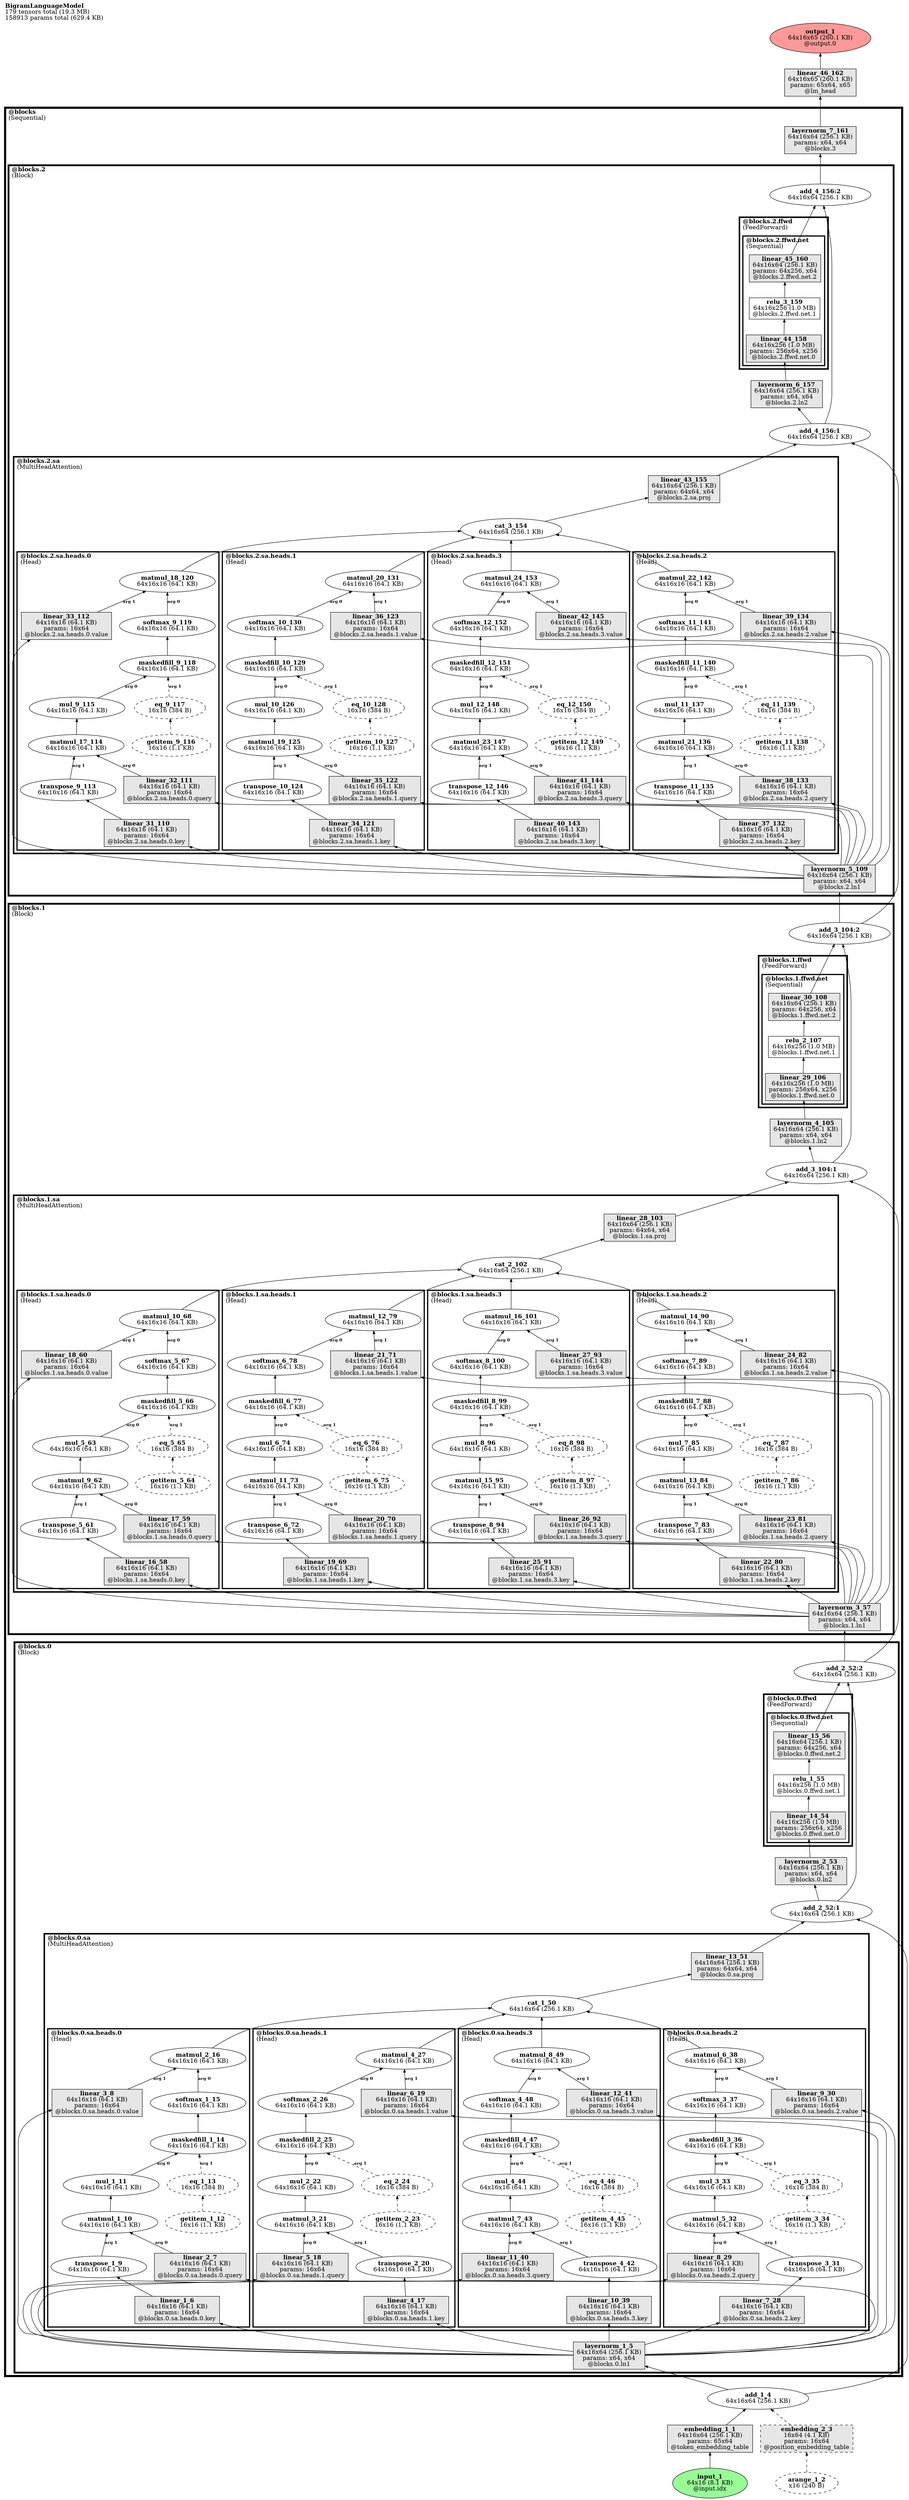 // Computational graph for the feedforward sweep
digraph BigramLanguageModel {
	graph [label=<<B>BigramLanguageModel</B><br align='left'/>179 tensors total (19.3 MB)<br align='left'/>158913 params total (629.4 KB)<br align='left'/>> labeljust=left labelloc=t ordering=out rankdir=BT]
	node [ordering=out]
	input_1 [label=<<b>input_1</b><br/>64x16 (8.1 KB)<br/>@input.idx> color=black fillcolor="#98FB98" fontcolor=black ordering=out shape=oval style="filled,solid"]
	input_1 -> embedding_1_1 [arrowsize=.7 color=black fontcolor=black labelfontsize=8 style=solid]
	embedding_1_1 [label=<<b>embedding_1_1</b><br/>64x16x64 (256.1 KB)<br/>params: 65x64<br/>@token_embedding_table> color=black fillcolor="#E6E6E6" fontcolor=black ordering=out shape=box style="filled,solid"]
	embedding_1_1 -> add_1_4 [arrowsize=.7 color=black fontcolor=black labelfontsize=8 style=solid]
	arange_1_2 [label=<<b>arange_1_2</b><br/>x16 (240 B)> color=black fillcolor=white fontcolor=black ordering=out shape=oval style="filled,dashed"]
	arange_1_2 -> embedding_2_3 [arrowsize=.7 color=black fontcolor=black labelfontsize=8 style=dashed]
	embedding_2_3 [label=<<b>embedding_2_3</b><br/>16x64 (4.1 KB)<br/>params: 16x64<br/>@position_embedding_table> color=black fillcolor="#E6E6E6" fontcolor=black ordering=out shape=box style="filled,dashed"]
	embedding_2_3 -> add_1_4 [arrowsize=.7 color=black fontcolor=black labelfontsize=8 style=dashed]
	add_1_4 [label=<<b>add_1_4</b><br/>64x16x64 (256.1 KB)> color=black fillcolor=white fontcolor=black ordering=out shape=oval style="filled,solid"]
	add_1_4 -> layernorm_1_5 [arrowsize=.7 color=black fontcolor=black labelfontsize=8 style=solid]
	add_1_4 -> add_2_52pass1 [arrowsize=.7 color=black fontcolor=black labelfontsize=8 style=solid]
	layernorm_1_5 [label=<<b>layernorm_1_5</b><br/>64x16x64 (256.1 KB)<br/>params: x64, x64<br/>@blocks.0.ln1> color=black fillcolor="#E6E6E6" fontcolor=black ordering=out shape=box style="filled,solid"]
	linear_1_6 [label=<<b>linear_1_6</b><br/>64x16x16 (64.1 KB)<br/>params: 16x64<br/>@blocks.0.sa.heads.0.key> color=black fillcolor="#E6E6E6" fontcolor=black ordering=out shape=box style="filled,solid"]
	linear_2_7 [label=<<b>linear_2_7</b><br/>64x16x16 (64.1 KB)<br/>params: 16x64<br/>@blocks.0.sa.heads.0.query> color=black fillcolor="#E6E6E6" fontcolor=black ordering=out shape=box style="filled,solid"]
	linear_3_8 [label=<<b>linear_3_8</b><br/>64x16x16 (64.1 KB)<br/>params: 16x64<br/>@blocks.0.sa.heads.0.value> color=black fillcolor="#E6E6E6" fontcolor=black ordering=out shape=box style="filled,solid"]
	transpose_1_9 [label=<<b>transpose_1_9</b><br/>64x16x16 (64.1 KB)> color=black fillcolor=white fontcolor=black ordering=out shape=oval style="filled,solid"]
	matmul_1_10 [label=<<b>matmul_1_10</b><br/>64x16x16 (64.1 KB)> color=black fillcolor=white fontcolor=black ordering=out shape=oval style="filled,solid"]
	mul_1_11 [label=<<b>mul_1_11</b><br/>64x16x16 (64.1 KB)> color=black fillcolor=white fontcolor=black ordering=out shape=oval style="filled,solid"]
	getitem_1_12 [label=<<b>getitem_1_12</b><br/>16x16 (1.1 KB)> color=black fillcolor=white fontcolor=black ordering=out shape=oval style="filled,dashed"]
	eq_1_13 [label=<<b>eq_1_13</b><br/>16x16 (384 B)> color=black fillcolor=white fontcolor=black ordering=out shape=oval style="filled,dashed"]
	maskedfill_1_14 [label=<<b>maskedfill_1_14</b><br/>64x16x16 (64.1 KB)> color=black fillcolor=white fontcolor=black ordering=out shape=oval style="filled,solid"]
	softmax_1_15 [label=<<b>softmax_1_15</b><br/>64x16x16 (64.1 KB)> color=black fillcolor=white fontcolor=black ordering=out shape=oval style="filled,solid"]
	matmul_2_16 [label=<<b>matmul_2_16</b><br/>64x16x16 (64.1 KB)> color=black fillcolor=white fontcolor=black ordering=out shape=oval style="filled,solid"]
	linear_4_17 [label=<<b>linear_4_17</b><br/>64x16x16 (64.1 KB)<br/>params: 16x64<br/>@blocks.0.sa.heads.1.key> color=black fillcolor="#E6E6E6" fontcolor=black ordering=out shape=box style="filled,solid"]
	linear_5_18 [label=<<b>linear_5_18</b><br/>64x16x16 (64.1 KB)<br/>params: 16x64<br/>@blocks.0.sa.heads.1.query> color=black fillcolor="#E6E6E6" fontcolor=black ordering=out shape=box style="filled,solid"]
	linear_6_19 [label=<<b>linear_6_19</b><br/>64x16x16 (64.1 KB)<br/>params: 16x64<br/>@blocks.0.sa.heads.1.value> color=black fillcolor="#E6E6E6" fontcolor=black ordering=out shape=box style="filled,solid"]
	transpose_2_20 [label=<<b>transpose_2_20</b><br/>64x16x16 (64.1 KB)> color=black fillcolor=white fontcolor=black ordering=out shape=oval style="filled,solid"]
	matmul_3_21 [label=<<b>matmul_3_21</b><br/>64x16x16 (64.1 KB)> color=black fillcolor=white fontcolor=black ordering=out shape=oval style="filled,solid"]
	mul_2_22 [label=<<b>mul_2_22</b><br/>64x16x16 (64.1 KB)> color=black fillcolor=white fontcolor=black ordering=out shape=oval style="filled,solid"]
	getitem_2_23 [label=<<b>getitem_2_23</b><br/>16x16 (1.1 KB)> color=black fillcolor=white fontcolor=black ordering=out shape=oval style="filled,dashed"]
	eq_2_24 [label=<<b>eq_2_24</b><br/>16x16 (384 B)> color=black fillcolor=white fontcolor=black ordering=out shape=oval style="filled,dashed"]
	maskedfill_2_25 [label=<<b>maskedfill_2_25</b><br/>64x16x16 (64.1 KB)> color=black fillcolor=white fontcolor=black ordering=out shape=oval style="filled,solid"]
	softmax_2_26 [label=<<b>softmax_2_26</b><br/>64x16x16 (64.1 KB)> color=black fillcolor=white fontcolor=black ordering=out shape=oval style="filled,solid"]
	matmul_4_27 [label=<<b>matmul_4_27</b><br/>64x16x16 (64.1 KB)> color=black fillcolor=white fontcolor=black ordering=out shape=oval style="filled,solid"]
	linear_7_28 [label=<<b>linear_7_28</b><br/>64x16x16 (64.1 KB)<br/>params: 16x64<br/>@blocks.0.sa.heads.2.key> color=black fillcolor="#E6E6E6" fontcolor=black ordering=out shape=box style="filled,solid"]
	linear_8_29 [label=<<b>linear_8_29</b><br/>64x16x16 (64.1 KB)<br/>params: 16x64<br/>@blocks.0.sa.heads.2.query> color=black fillcolor="#E6E6E6" fontcolor=black ordering=out shape=box style="filled,solid"]
	linear_9_30 [label=<<b>linear_9_30</b><br/>64x16x16 (64.1 KB)<br/>params: 16x64<br/>@blocks.0.sa.heads.2.value> color=black fillcolor="#E6E6E6" fontcolor=black ordering=out shape=box style="filled,solid"]
	transpose_3_31 [label=<<b>transpose_3_31</b><br/>64x16x16 (64.1 KB)> color=black fillcolor=white fontcolor=black ordering=out shape=oval style="filled,solid"]
	matmul_5_32 [label=<<b>matmul_5_32</b><br/>64x16x16 (64.1 KB)> color=black fillcolor=white fontcolor=black ordering=out shape=oval style="filled,solid"]
	mul_3_33 [label=<<b>mul_3_33</b><br/>64x16x16 (64.1 KB)> color=black fillcolor=white fontcolor=black ordering=out shape=oval style="filled,solid"]
	getitem_3_34 [label=<<b>getitem_3_34</b><br/>16x16 (1.1 KB)> color=black fillcolor=white fontcolor=black ordering=out shape=oval style="filled,dashed"]
	eq_3_35 [label=<<b>eq_3_35</b><br/>16x16 (384 B)> color=black fillcolor=white fontcolor=black ordering=out shape=oval style="filled,dashed"]
	maskedfill_3_36 [label=<<b>maskedfill_3_36</b><br/>64x16x16 (64.1 KB)> color=black fillcolor=white fontcolor=black ordering=out shape=oval style="filled,solid"]
	softmax_3_37 [label=<<b>softmax_3_37</b><br/>64x16x16 (64.1 KB)> color=black fillcolor=white fontcolor=black ordering=out shape=oval style="filled,solid"]
	matmul_6_38 [label=<<b>matmul_6_38</b><br/>64x16x16 (64.1 KB)> color=black fillcolor=white fontcolor=black ordering=out shape=oval style="filled,solid"]
	linear_10_39 [label=<<b>linear_10_39</b><br/>64x16x16 (64.1 KB)<br/>params: 16x64<br/>@blocks.0.sa.heads.3.key> color=black fillcolor="#E6E6E6" fontcolor=black ordering=out shape=box style="filled,solid"]
	linear_11_40 [label=<<b>linear_11_40</b><br/>64x16x16 (64.1 KB)<br/>params: 16x64<br/>@blocks.0.sa.heads.3.query> color=black fillcolor="#E6E6E6" fontcolor=black ordering=out shape=box style="filled,solid"]
	linear_12_41 [label=<<b>linear_12_41</b><br/>64x16x16 (64.1 KB)<br/>params: 16x64<br/>@blocks.0.sa.heads.3.value> color=black fillcolor="#E6E6E6" fontcolor=black ordering=out shape=box style="filled,solid"]
	transpose_4_42 [label=<<b>transpose_4_42</b><br/>64x16x16 (64.1 KB)> color=black fillcolor=white fontcolor=black ordering=out shape=oval style="filled,solid"]
	matmul_7_43 [label=<<b>matmul_7_43</b><br/>64x16x16 (64.1 KB)> color=black fillcolor=white fontcolor=black ordering=out shape=oval style="filled,solid"]
	mul_4_44 [label=<<b>mul_4_44</b><br/>64x16x16 (64.1 KB)> color=black fillcolor=white fontcolor=black ordering=out shape=oval style="filled,solid"]
	getitem_4_45 [label=<<b>getitem_4_45</b><br/>16x16 (1.1 KB)> color=black fillcolor=white fontcolor=black ordering=out shape=oval style="filled,dashed"]
	eq_4_46 [label=<<b>eq_4_46</b><br/>16x16 (384 B)> color=black fillcolor=white fontcolor=black ordering=out shape=oval style="filled,dashed"]
	maskedfill_4_47 [label=<<b>maskedfill_4_47</b><br/>64x16x16 (64.1 KB)> color=black fillcolor=white fontcolor=black ordering=out shape=oval style="filled,solid"]
	softmax_4_48 [label=<<b>softmax_4_48</b><br/>64x16x16 (64.1 KB)> color=black fillcolor=white fontcolor=black ordering=out shape=oval style="filled,solid"]
	matmul_8_49 [label=<<b>matmul_8_49</b><br/>64x16x16 (64.1 KB)> color=black fillcolor=white fontcolor=black ordering=out shape=oval style="filled,solid"]
	cat_1_50 [label=<<b>cat_1_50</b><br/>64x16x64 (256.1 KB)> color=black fillcolor=white fontcolor=black ordering=out shape=oval style="filled,solid"]
	linear_13_51 [label=<<b>linear_13_51</b><br/>64x16x64 (256.1 KB)<br/>params: 64x64, x64<br/>@blocks.0.sa.proj> color=black fillcolor="#E6E6E6" fontcolor=black ordering=out shape=box style="filled,solid"]
	add_2_52pass1 [label=<<b>add_2_52:1</b><br/>64x16x64 (256.1 KB)> color=black fillcolor=white fontcolor=black ordering=out shape=oval style="filled,solid"]
	layernorm_2_53 [label=<<b>layernorm_2_53</b><br/>64x16x64 (256.1 KB)<br/>params: x64, x64<br/>@blocks.0.ln2> color=black fillcolor="#E6E6E6" fontcolor=black ordering=out shape=box style="filled,solid"]
	linear_14_54 [label=<<b>linear_14_54</b><br/>64x16x256 (1.0 MB)<br/>params: 256x64, x256<br/>@blocks.0.ffwd.net.0> color=black fillcolor="#E6E6E6" fontcolor=black ordering=out shape=box style="filled,solid"]
	relu_1_55 [label=<<b>relu_1_55</b><br/>64x16x256 (1.0 MB)<br/>@blocks.0.ffwd.net.1> color=black fillcolor=white fontcolor=black ordering=out shape=box style="filled,solid"]
	linear_15_56 [label=<<b>linear_15_56</b><br/>64x16x64 (256.1 KB)<br/>params: 64x256, x64<br/>@blocks.0.ffwd.net.2> color=black fillcolor="#E6E6E6" fontcolor=black ordering=out shape=box style="filled,solid"]
	add_2_52pass2 [label=<<b>add_2_52:2</b><br/>64x16x64 (256.1 KB)> color=black fillcolor=white fontcolor=black ordering=out shape=oval style="filled,solid"]
	layernorm_3_57 [label=<<b>layernorm_3_57</b><br/>64x16x64 (256.1 KB)<br/>params: x64, x64<br/>@blocks.1.ln1> color=black fillcolor="#E6E6E6" fontcolor=black ordering=out shape=box style="filled,solid"]
	linear_16_58 [label=<<b>linear_16_58</b><br/>64x16x16 (64.1 KB)<br/>params: 16x64<br/>@blocks.1.sa.heads.0.key> color=black fillcolor="#E6E6E6" fontcolor=black ordering=out shape=box style="filled,solid"]
	linear_17_59 [label=<<b>linear_17_59</b><br/>64x16x16 (64.1 KB)<br/>params: 16x64<br/>@blocks.1.sa.heads.0.query> color=black fillcolor="#E6E6E6" fontcolor=black ordering=out shape=box style="filled,solid"]
	linear_18_60 [label=<<b>linear_18_60</b><br/>64x16x16 (64.1 KB)<br/>params: 16x64<br/>@blocks.1.sa.heads.0.value> color=black fillcolor="#E6E6E6" fontcolor=black ordering=out shape=box style="filled,solid"]
	transpose_5_61 [label=<<b>transpose_5_61</b><br/>64x16x16 (64.1 KB)> color=black fillcolor=white fontcolor=black ordering=out shape=oval style="filled,solid"]
	matmul_9_62 [label=<<b>matmul_9_62</b><br/>64x16x16 (64.1 KB)> color=black fillcolor=white fontcolor=black ordering=out shape=oval style="filled,solid"]
	mul_5_63 [label=<<b>mul_5_63</b><br/>64x16x16 (64.1 KB)> color=black fillcolor=white fontcolor=black ordering=out shape=oval style="filled,solid"]
	getitem_5_64 [label=<<b>getitem_5_64</b><br/>16x16 (1.1 KB)> color=black fillcolor=white fontcolor=black ordering=out shape=oval style="filled,dashed"]
	eq_5_65 [label=<<b>eq_5_65</b><br/>16x16 (384 B)> color=black fillcolor=white fontcolor=black ordering=out shape=oval style="filled,dashed"]
	maskedfill_5_66 [label=<<b>maskedfill_5_66</b><br/>64x16x16 (64.1 KB)> color=black fillcolor=white fontcolor=black ordering=out shape=oval style="filled,solid"]
	softmax_5_67 [label=<<b>softmax_5_67</b><br/>64x16x16 (64.1 KB)> color=black fillcolor=white fontcolor=black ordering=out shape=oval style="filled,solid"]
	matmul_10_68 [label=<<b>matmul_10_68</b><br/>64x16x16 (64.1 KB)> color=black fillcolor=white fontcolor=black ordering=out shape=oval style="filled,solid"]
	linear_19_69 [label=<<b>linear_19_69</b><br/>64x16x16 (64.1 KB)<br/>params: 16x64<br/>@blocks.1.sa.heads.1.key> color=black fillcolor="#E6E6E6" fontcolor=black ordering=out shape=box style="filled,solid"]
	linear_20_70 [label=<<b>linear_20_70</b><br/>64x16x16 (64.1 KB)<br/>params: 16x64<br/>@blocks.1.sa.heads.1.query> color=black fillcolor="#E6E6E6" fontcolor=black ordering=out shape=box style="filled,solid"]
	linear_21_71 [label=<<b>linear_21_71</b><br/>64x16x16 (64.1 KB)<br/>params: 16x64<br/>@blocks.1.sa.heads.1.value> color=black fillcolor="#E6E6E6" fontcolor=black ordering=out shape=box style="filled,solid"]
	transpose_6_72 [label=<<b>transpose_6_72</b><br/>64x16x16 (64.1 KB)> color=black fillcolor=white fontcolor=black ordering=out shape=oval style="filled,solid"]
	matmul_11_73 [label=<<b>matmul_11_73</b><br/>64x16x16 (64.1 KB)> color=black fillcolor=white fontcolor=black ordering=out shape=oval style="filled,solid"]
	mul_6_74 [label=<<b>mul_6_74</b><br/>64x16x16 (64.1 KB)> color=black fillcolor=white fontcolor=black ordering=out shape=oval style="filled,solid"]
	getitem_6_75 [label=<<b>getitem_6_75</b><br/>16x16 (1.1 KB)> color=black fillcolor=white fontcolor=black ordering=out shape=oval style="filled,dashed"]
	eq_6_76 [label=<<b>eq_6_76</b><br/>16x16 (384 B)> color=black fillcolor=white fontcolor=black ordering=out shape=oval style="filled,dashed"]
	maskedfill_6_77 [label=<<b>maskedfill_6_77</b><br/>64x16x16 (64.1 KB)> color=black fillcolor=white fontcolor=black ordering=out shape=oval style="filled,solid"]
	softmax_6_78 [label=<<b>softmax_6_78</b><br/>64x16x16 (64.1 KB)> color=black fillcolor=white fontcolor=black ordering=out shape=oval style="filled,solid"]
	matmul_12_79 [label=<<b>matmul_12_79</b><br/>64x16x16 (64.1 KB)> color=black fillcolor=white fontcolor=black ordering=out shape=oval style="filled,solid"]
	linear_22_80 [label=<<b>linear_22_80</b><br/>64x16x16 (64.1 KB)<br/>params: 16x64<br/>@blocks.1.sa.heads.2.key> color=black fillcolor="#E6E6E6" fontcolor=black ordering=out shape=box style="filled,solid"]
	linear_23_81 [label=<<b>linear_23_81</b><br/>64x16x16 (64.1 KB)<br/>params: 16x64<br/>@blocks.1.sa.heads.2.query> color=black fillcolor="#E6E6E6" fontcolor=black ordering=out shape=box style="filled,solid"]
	linear_24_82 [label=<<b>linear_24_82</b><br/>64x16x16 (64.1 KB)<br/>params: 16x64<br/>@blocks.1.sa.heads.2.value> color=black fillcolor="#E6E6E6" fontcolor=black ordering=out shape=box style="filled,solid"]
	transpose_7_83 [label=<<b>transpose_7_83</b><br/>64x16x16 (64.1 KB)> color=black fillcolor=white fontcolor=black ordering=out shape=oval style="filled,solid"]
	matmul_13_84 [label=<<b>matmul_13_84</b><br/>64x16x16 (64.1 KB)> color=black fillcolor=white fontcolor=black ordering=out shape=oval style="filled,solid"]
	mul_7_85 [label=<<b>mul_7_85</b><br/>64x16x16 (64.1 KB)> color=black fillcolor=white fontcolor=black ordering=out shape=oval style="filled,solid"]
	getitem_7_86 [label=<<b>getitem_7_86</b><br/>16x16 (1.1 KB)> color=black fillcolor=white fontcolor=black ordering=out shape=oval style="filled,dashed"]
	eq_7_87 [label=<<b>eq_7_87</b><br/>16x16 (384 B)> color=black fillcolor=white fontcolor=black ordering=out shape=oval style="filled,dashed"]
	maskedfill_7_88 [label=<<b>maskedfill_7_88</b><br/>64x16x16 (64.1 KB)> color=black fillcolor=white fontcolor=black ordering=out shape=oval style="filled,solid"]
	softmax_7_89 [label=<<b>softmax_7_89</b><br/>64x16x16 (64.1 KB)> color=black fillcolor=white fontcolor=black ordering=out shape=oval style="filled,solid"]
	matmul_14_90 [label=<<b>matmul_14_90</b><br/>64x16x16 (64.1 KB)> color=black fillcolor=white fontcolor=black ordering=out shape=oval style="filled,solid"]
	linear_25_91 [label=<<b>linear_25_91</b><br/>64x16x16 (64.1 KB)<br/>params: 16x64<br/>@blocks.1.sa.heads.3.key> color=black fillcolor="#E6E6E6" fontcolor=black ordering=out shape=box style="filled,solid"]
	linear_26_92 [label=<<b>linear_26_92</b><br/>64x16x16 (64.1 KB)<br/>params: 16x64<br/>@blocks.1.sa.heads.3.query> color=black fillcolor="#E6E6E6" fontcolor=black ordering=out shape=box style="filled,solid"]
	linear_27_93 [label=<<b>linear_27_93</b><br/>64x16x16 (64.1 KB)<br/>params: 16x64<br/>@blocks.1.sa.heads.3.value> color=black fillcolor="#E6E6E6" fontcolor=black ordering=out shape=box style="filled,solid"]
	transpose_8_94 [label=<<b>transpose_8_94</b><br/>64x16x16 (64.1 KB)> color=black fillcolor=white fontcolor=black ordering=out shape=oval style="filled,solid"]
	matmul_15_95 [label=<<b>matmul_15_95</b><br/>64x16x16 (64.1 KB)> color=black fillcolor=white fontcolor=black ordering=out shape=oval style="filled,solid"]
	mul_8_96 [label=<<b>mul_8_96</b><br/>64x16x16 (64.1 KB)> color=black fillcolor=white fontcolor=black ordering=out shape=oval style="filled,solid"]
	getitem_8_97 [label=<<b>getitem_8_97</b><br/>16x16 (1.1 KB)> color=black fillcolor=white fontcolor=black ordering=out shape=oval style="filled,dashed"]
	eq_8_98 [label=<<b>eq_8_98</b><br/>16x16 (384 B)> color=black fillcolor=white fontcolor=black ordering=out shape=oval style="filled,dashed"]
	maskedfill_8_99 [label=<<b>maskedfill_8_99</b><br/>64x16x16 (64.1 KB)> color=black fillcolor=white fontcolor=black ordering=out shape=oval style="filled,solid"]
	softmax_8_100 [label=<<b>softmax_8_100</b><br/>64x16x16 (64.1 KB)> color=black fillcolor=white fontcolor=black ordering=out shape=oval style="filled,solid"]
	matmul_16_101 [label=<<b>matmul_16_101</b><br/>64x16x16 (64.1 KB)> color=black fillcolor=white fontcolor=black ordering=out shape=oval style="filled,solid"]
	cat_2_102 [label=<<b>cat_2_102</b><br/>64x16x64 (256.1 KB)> color=black fillcolor=white fontcolor=black ordering=out shape=oval style="filled,solid"]
	linear_28_103 [label=<<b>linear_28_103</b><br/>64x16x64 (256.1 KB)<br/>params: 64x64, x64<br/>@blocks.1.sa.proj> color=black fillcolor="#E6E6E6" fontcolor=black ordering=out shape=box style="filled,solid"]
	add_3_104pass1 [label=<<b>add_3_104:1</b><br/>64x16x64 (256.1 KB)> color=black fillcolor=white fontcolor=black ordering=out shape=oval style="filled,solid"]
	layernorm_4_105 [label=<<b>layernorm_4_105</b><br/>64x16x64 (256.1 KB)<br/>params: x64, x64<br/>@blocks.1.ln2> color=black fillcolor="#E6E6E6" fontcolor=black ordering=out shape=box style="filled,solid"]
	linear_29_106 [label=<<b>linear_29_106</b><br/>64x16x256 (1.0 MB)<br/>params: 256x64, x256<br/>@blocks.1.ffwd.net.0> color=black fillcolor="#E6E6E6" fontcolor=black ordering=out shape=box style="filled,solid"]
	relu_2_107 [label=<<b>relu_2_107</b><br/>64x16x256 (1.0 MB)<br/>@blocks.1.ffwd.net.1> color=black fillcolor=white fontcolor=black ordering=out shape=box style="filled,solid"]
	linear_30_108 [label=<<b>linear_30_108</b><br/>64x16x64 (256.1 KB)<br/>params: 64x256, x64<br/>@blocks.1.ffwd.net.2> color=black fillcolor="#E6E6E6" fontcolor=black ordering=out shape=box style="filled,solid"]
	add_3_104pass2 [label=<<b>add_3_104:2</b><br/>64x16x64 (256.1 KB)> color=black fillcolor=white fontcolor=black ordering=out shape=oval style="filled,solid"]
	layernorm_5_109 [label=<<b>layernorm_5_109</b><br/>64x16x64 (256.1 KB)<br/>params: x64, x64<br/>@blocks.2.ln1> color=black fillcolor="#E6E6E6" fontcolor=black ordering=out shape=box style="filled,solid"]
	linear_31_110 [label=<<b>linear_31_110</b><br/>64x16x16 (64.1 KB)<br/>params: 16x64<br/>@blocks.2.sa.heads.0.key> color=black fillcolor="#E6E6E6" fontcolor=black ordering=out shape=box style="filled,solid"]
	linear_32_111 [label=<<b>linear_32_111</b><br/>64x16x16 (64.1 KB)<br/>params: 16x64<br/>@blocks.2.sa.heads.0.query> color=black fillcolor="#E6E6E6" fontcolor=black ordering=out shape=box style="filled,solid"]
	linear_33_112 [label=<<b>linear_33_112</b><br/>64x16x16 (64.1 KB)<br/>params: 16x64<br/>@blocks.2.sa.heads.0.value> color=black fillcolor="#E6E6E6" fontcolor=black ordering=out shape=box style="filled,solid"]
	transpose_9_113 [label=<<b>transpose_9_113</b><br/>64x16x16 (64.1 KB)> color=black fillcolor=white fontcolor=black ordering=out shape=oval style="filled,solid"]
	matmul_17_114 [label=<<b>matmul_17_114</b><br/>64x16x16 (64.1 KB)> color=black fillcolor=white fontcolor=black ordering=out shape=oval style="filled,solid"]
	mul_9_115 [label=<<b>mul_9_115</b><br/>64x16x16 (64.1 KB)> color=black fillcolor=white fontcolor=black ordering=out shape=oval style="filled,solid"]
	getitem_9_116 [label=<<b>getitem_9_116</b><br/>16x16 (1.1 KB)> color=black fillcolor=white fontcolor=black ordering=out shape=oval style="filled,dashed"]
	eq_9_117 [label=<<b>eq_9_117</b><br/>16x16 (384 B)> color=black fillcolor=white fontcolor=black ordering=out shape=oval style="filled,dashed"]
	maskedfill_9_118 [label=<<b>maskedfill_9_118</b><br/>64x16x16 (64.1 KB)> color=black fillcolor=white fontcolor=black ordering=out shape=oval style="filled,solid"]
	softmax_9_119 [label=<<b>softmax_9_119</b><br/>64x16x16 (64.1 KB)> color=black fillcolor=white fontcolor=black ordering=out shape=oval style="filled,solid"]
	matmul_18_120 [label=<<b>matmul_18_120</b><br/>64x16x16 (64.1 KB)> color=black fillcolor=white fontcolor=black ordering=out shape=oval style="filled,solid"]
	linear_34_121 [label=<<b>linear_34_121</b><br/>64x16x16 (64.1 KB)<br/>params: 16x64<br/>@blocks.2.sa.heads.1.key> color=black fillcolor="#E6E6E6" fontcolor=black ordering=out shape=box style="filled,solid"]
	linear_35_122 [label=<<b>linear_35_122</b><br/>64x16x16 (64.1 KB)<br/>params: 16x64<br/>@blocks.2.sa.heads.1.query> color=black fillcolor="#E6E6E6" fontcolor=black ordering=out shape=box style="filled,solid"]
	linear_36_123 [label=<<b>linear_36_123</b><br/>64x16x16 (64.1 KB)<br/>params: 16x64<br/>@blocks.2.sa.heads.1.value> color=black fillcolor="#E6E6E6" fontcolor=black ordering=out shape=box style="filled,solid"]
	transpose_10_124 [label=<<b>transpose_10_124</b><br/>64x16x16 (64.1 KB)> color=black fillcolor=white fontcolor=black ordering=out shape=oval style="filled,solid"]
	matmul_19_125 [label=<<b>matmul_19_125</b><br/>64x16x16 (64.1 KB)> color=black fillcolor=white fontcolor=black ordering=out shape=oval style="filled,solid"]
	mul_10_126 [label=<<b>mul_10_126</b><br/>64x16x16 (64.1 KB)> color=black fillcolor=white fontcolor=black ordering=out shape=oval style="filled,solid"]
	getitem_10_127 [label=<<b>getitem_10_127</b><br/>16x16 (1.1 KB)> color=black fillcolor=white fontcolor=black ordering=out shape=oval style="filled,dashed"]
	eq_10_128 [label=<<b>eq_10_128</b><br/>16x16 (384 B)> color=black fillcolor=white fontcolor=black ordering=out shape=oval style="filled,dashed"]
	maskedfill_10_129 [label=<<b>maskedfill_10_129</b><br/>64x16x16 (64.1 KB)> color=black fillcolor=white fontcolor=black ordering=out shape=oval style="filled,solid"]
	softmax_10_130 [label=<<b>softmax_10_130</b><br/>64x16x16 (64.1 KB)> color=black fillcolor=white fontcolor=black ordering=out shape=oval style="filled,solid"]
	matmul_20_131 [label=<<b>matmul_20_131</b><br/>64x16x16 (64.1 KB)> color=black fillcolor=white fontcolor=black ordering=out shape=oval style="filled,solid"]
	linear_37_132 [label=<<b>linear_37_132</b><br/>64x16x16 (64.1 KB)<br/>params: 16x64<br/>@blocks.2.sa.heads.2.key> color=black fillcolor="#E6E6E6" fontcolor=black ordering=out shape=box style="filled,solid"]
	linear_38_133 [label=<<b>linear_38_133</b><br/>64x16x16 (64.1 KB)<br/>params: 16x64<br/>@blocks.2.sa.heads.2.query> color=black fillcolor="#E6E6E6" fontcolor=black ordering=out shape=box style="filled,solid"]
	linear_39_134 [label=<<b>linear_39_134</b><br/>64x16x16 (64.1 KB)<br/>params: 16x64<br/>@blocks.2.sa.heads.2.value> color=black fillcolor="#E6E6E6" fontcolor=black ordering=out shape=box style="filled,solid"]
	transpose_11_135 [label=<<b>transpose_11_135</b><br/>64x16x16 (64.1 KB)> color=black fillcolor=white fontcolor=black ordering=out shape=oval style="filled,solid"]
	matmul_21_136 [label=<<b>matmul_21_136</b><br/>64x16x16 (64.1 KB)> color=black fillcolor=white fontcolor=black ordering=out shape=oval style="filled,solid"]
	mul_11_137 [label=<<b>mul_11_137</b><br/>64x16x16 (64.1 KB)> color=black fillcolor=white fontcolor=black ordering=out shape=oval style="filled,solid"]
	getitem_11_138 [label=<<b>getitem_11_138</b><br/>16x16 (1.1 KB)> color=black fillcolor=white fontcolor=black ordering=out shape=oval style="filled,dashed"]
	eq_11_139 [label=<<b>eq_11_139</b><br/>16x16 (384 B)> color=black fillcolor=white fontcolor=black ordering=out shape=oval style="filled,dashed"]
	maskedfill_11_140 [label=<<b>maskedfill_11_140</b><br/>64x16x16 (64.1 KB)> color=black fillcolor=white fontcolor=black ordering=out shape=oval style="filled,solid"]
	softmax_11_141 [label=<<b>softmax_11_141</b><br/>64x16x16 (64.1 KB)> color=black fillcolor=white fontcolor=black ordering=out shape=oval style="filled,solid"]
	matmul_22_142 [label=<<b>matmul_22_142</b><br/>64x16x16 (64.1 KB)> color=black fillcolor=white fontcolor=black ordering=out shape=oval style="filled,solid"]
	linear_40_143 [label=<<b>linear_40_143</b><br/>64x16x16 (64.1 KB)<br/>params: 16x64<br/>@blocks.2.sa.heads.3.key> color=black fillcolor="#E6E6E6" fontcolor=black ordering=out shape=box style="filled,solid"]
	linear_41_144 [label=<<b>linear_41_144</b><br/>64x16x16 (64.1 KB)<br/>params: 16x64<br/>@blocks.2.sa.heads.3.query> color=black fillcolor="#E6E6E6" fontcolor=black ordering=out shape=box style="filled,solid"]
	linear_42_145 [label=<<b>linear_42_145</b><br/>64x16x16 (64.1 KB)<br/>params: 16x64<br/>@blocks.2.sa.heads.3.value> color=black fillcolor="#E6E6E6" fontcolor=black ordering=out shape=box style="filled,solid"]
	transpose_12_146 [label=<<b>transpose_12_146</b><br/>64x16x16 (64.1 KB)> color=black fillcolor=white fontcolor=black ordering=out shape=oval style="filled,solid"]
	matmul_23_147 [label=<<b>matmul_23_147</b><br/>64x16x16 (64.1 KB)> color=black fillcolor=white fontcolor=black ordering=out shape=oval style="filled,solid"]
	mul_12_148 [label=<<b>mul_12_148</b><br/>64x16x16 (64.1 KB)> color=black fillcolor=white fontcolor=black ordering=out shape=oval style="filled,solid"]
	getitem_12_149 [label=<<b>getitem_12_149</b><br/>16x16 (1.1 KB)> color=black fillcolor=white fontcolor=black ordering=out shape=oval style="filled,dashed"]
	eq_12_150 [label=<<b>eq_12_150</b><br/>16x16 (384 B)> color=black fillcolor=white fontcolor=black ordering=out shape=oval style="filled,dashed"]
	maskedfill_12_151 [label=<<b>maskedfill_12_151</b><br/>64x16x16 (64.1 KB)> color=black fillcolor=white fontcolor=black ordering=out shape=oval style="filled,solid"]
	softmax_12_152 [label=<<b>softmax_12_152</b><br/>64x16x16 (64.1 KB)> color=black fillcolor=white fontcolor=black ordering=out shape=oval style="filled,solid"]
	matmul_24_153 [label=<<b>matmul_24_153</b><br/>64x16x16 (64.1 KB)> color=black fillcolor=white fontcolor=black ordering=out shape=oval style="filled,solid"]
	cat_3_154 [label=<<b>cat_3_154</b><br/>64x16x64 (256.1 KB)> color=black fillcolor=white fontcolor=black ordering=out shape=oval style="filled,solid"]
	linear_43_155 [label=<<b>linear_43_155</b><br/>64x16x64 (256.1 KB)<br/>params: 64x64, x64<br/>@blocks.2.sa.proj> color=black fillcolor="#E6E6E6" fontcolor=black ordering=out shape=box style="filled,solid"]
	add_4_156pass1 [label=<<b>add_4_156:1</b><br/>64x16x64 (256.1 KB)> color=black fillcolor=white fontcolor=black ordering=out shape=oval style="filled,solid"]
	layernorm_6_157 [label=<<b>layernorm_6_157</b><br/>64x16x64 (256.1 KB)<br/>params: x64, x64<br/>@blocks.2.ln2> color=black fillcolor="#E6E6E6" fontcolor=black ordering=out shape=box style="filled,solid"]
	linear_44_158 [label=<<b>linear_44_158</b><br/>64x16x256 (1.0 MB)<br/>params: 256x64, x256<br/>@blocks.2.ffwd.net.0> color=black fillcolor="#E6E6E6" fontcolor=black ordering=out shape=box style="filled,solid"]
	relu_3_159 [label=<<b>relu_3_159</b><br/>64x16x256 (1.0 MB)<br/>@blocks.2.ffwd.net.1> color=black fillcolor=white fontcolor=black ordering=out shape=box style="filled,solid"]
	linear_45_160 [label=<<b>linear_45_160</b><br/>64x16x64 (256.1 KB)<br/>params: 64x256, x64<br/>@blocks.2.ffwd.net.2> color=black fillcolor="#E6E6E6" fontcolor=black ordering=out shape=box style="filled,solid"]
	add_4_156pass2 [label=<<b>add_4_156:2</b><br/>64x16x64 (256.1 KB)> color=black fillcolor=white fontcolor=black ordering=out shape=oval style="filled,solid"]
	layernorm_7_161 [label=<<b>layernorm_7_161</b><br/>64x16x64 (256.1 KB)<br/>params: x64, x64<br/>@blocks.3> color=black fillcolor="#E6E6E6" fontcolor=black ordering=out shape=box style="filled,solid"]
	layernorm_7_161 -> linear_46_162 [arrowsize=.7 color=black fontcolor=black labelfontsize=8 style=solid]
	linear_46_162 [label=<<b>linear_46_162</b><br/>64x16x65 (260.1 KB)<br/>params: 65x64, x65<br/>@lm_head> color=black fillcolor="#E6E6E6" fontcolor=black ordering=out shape=box style="filled,solid"]
	linear_46_162 -> output_1 [arrowsize=.7 color=black fontcolor=black labelfontsize=8 style=solid]
	output_1 [label=<<b>output_1</b><br/>64x16x65 (260.1 KB)<br/>@output.0> color=black fillcolor="#ff9999" fontcolor=black ordering=out shape=oval style="filled,solid"]
	{
		rank=sink
		output_1
	}
	subgraph cluster_token_embedding_table_pass1 {
		fillcolor=white label=<<B>@token_embedding_table</B><br align='left'/>(Embedding)<br align='left'/>> labelloc=b penwidth=5.0 style="filled,dashed"
	}
	subgraph cluster_position_embedding_table_pass1 {
		fillcolor=white label=<<B>@position_embedding_table</B><br align='left'/>(Embedding)<br align='left'/>> labelloc=b penwidth=5.0 style="filled,dashed"
	}
	subgraph cluster_blocks_pass1 {
		fillcolor=white label=<<B>@blocks</B><br align='left'/>(Sequential)<br align='left'/>> labelloc=b penwidth=5.0 style="filled,solid"
		add_2_52pass2 -> layernorm_3_57 [arrowsize=.7 color=black fontcolor=black labelfontsize=8 style=solid]
		add_2_52pass2 -> add_3_104pass1 [arrowsize=.7 color=black fontcolor=black labelfontsize=8 style=solid]
		add_3_104pass2 -> layernorm_5_109 [arrowsize=.7 color=black fontcolor=black labelfontsize=8 style=solid]
		add_3_104pass2 -> add_4_156pass1 [arrowsize=.7 color=black fontcolor=black labelfontsize=8 style=solid]
		add_4_156pass2 -> layernorm_7_161 [arrowsize=.7 color=black fontcolor=black labelfontsize=8 style=solid]
	}
	subgraph cluster_lm_head_pass1 {
		fillcolor=white label=<<B>@lm_head</B><br align='left'/>(Linear)<br align='left'/>> labelloc=b penwidth=5.0 style="filled,dashed"
	}
	subgraph cluster_blocks_pass1 {
		subgraph "cluster_blocks.0_pass1" {
			fillcolor=white label=<<B>@blocks.0</B><br align='left'/>(Block)<br align='left'/>> labelloc=b penwidth=4.25 style="filled,solid"
			layernorm_1_5 -> linear_1_6 [arrowsize=.7 color=black fontcolor=black labelfontsize=8 style=solid]
			layernorm_1_5 -> linear_2_7 [arrowsize=.7 color=black fontcolor=black labelfontsize=8 style=solid]
			layernorm_1_5 -> linear_3_8 [arrowsize=.7 color=black fontcolor=black labelfontsize=8 style=solid]
			layernorm_1_5 -> linear_4_17 [arrowsize=.7 color=black fontcolor=black labelfontsize=8 style=solid]
			layernorm_1_5 -> linear_5_18 [arrowsize=.7 color=black fontcolor=black labelfontsize=8 style=solid]
			layernorm_1_5 -> linear_6_19 [arrowsize=.7 color=black fontcolor=black labelfontsize=8 style=solid]
			layernorm_1_5 -> linear_7_28 [arrowsize=.7 color=black fontcolor=black labelfontsize=8 style=solid]
			layernorm_1_5 -> linear_8_29 [arrowsize=.7 color=black fontcolor=black labelfontsize=8 style=solid]
			layernorm_1_5 -> linear_9_30 [arrowsize=.7 color=black fontcolor=black labelfontsize=8 style=solid]
			layernorm_1_5 -> linear_10_39 [arrowsize=.7 color=black fontcolor=black labelfontsize=8 style=solid]
			layernorm_1_5 -> linear_11_40 [arrowsize=.7 color=black fontcolor=black labelfontsize=8 style=solid]
			layernorm_1_5 -> linear_12_41 [arrowsize=.7 color=black fontcolor=black labelfontsize=8 style=solid]
			linear_13_51 -> add_2_52pass1 [arrowsize=.7 color=black fontcolor=black labelfontsize=8 style=solid]
			add_2_52pass1 -> layernorm_2_53 [arrowsize=.7 color=black fontcolor=black labelfontsize=8 style=solid]
			add_2_52pass1 -> add_2_52pass2 [arrowsize=.7 color=black fontcolor=black labelfontsize=8 style=solid]
			layernorm_2_53 -> linear_14_54 [arrowsize=.7 color=black fontcolor=black labelfontsize=8 style=solid]
			linear_15_56 -> add_2_52pass2 [arrowsize=.7 color=black fontcolor=black labelfontsize=8 style=solid]
		}
	}
	subgraph cluster_blocks_pass1 {
		subgraph "cluster_blocks.1_pass1" {
			fillcolor=white label=<<B>@blocks.1</B><br align='left'/>(Block)<br align='left'/>> labelloc=b penwidth=4.25 style="filled,solid"
			layernorm_3_57 -> linear_16_58 [arrowsize=.7 color=black fontcolor=black labelfontsize=8 style=solid]
			layernorm_3_57 -> linear_17_59 [arrowsize=.7 color=black fontcolor=black labelfontsize=8 style=solid]
			layernorm_3_57 -> linear_18_60 [arrowsize=.7 color=black fontcolor=black labelfontsize=8 style=solid]
			layernorm_3_57 -> linear_19_69 [arrowsize=.7 color=black fontcolor=black labelfontsize=8 style=solid]
			layernorm_3_57 -> linear_20_70 [arrowsize=.7 color=black fontcolor=black labelfontsize=8 style=solid]
			layernorm_3_57 -> linear_21_71 [arrowsize=.7 color=black fontcolor=black labelfontsize=8 style=solid]
			layernorm_3_57 -> linear_22_80 [arrowsize=.7 color=black fontcolor=black labelfontsize=8 style=solid]
			layernorm_3_57 -> linear_23_81 [arrowsize=.7 color=black fontcolor=black labelfontsize=8 style=solid]
			layernorm_3_57 -> linear_24_82 [arrowsize=.7 color=black fontcolor=black labelfontsize=8 style=solid]
			layernorm_3_57 -> linear_25_91 [arrowsize=.7 color=black fontcolor=black labelfontsize=8 style=solid]
			layernorm_3_57 -> linear_26_92 [arrowsize=.7 color=black fontcolor=black labelfontsize=8 style=solid]
			layernorm_3_57 -> linear_27_93 [arrowsize=.7 color=black fontcolor=black labelfontsize=8 style=solid]
			linear_28_103 -> add_3_104pass1 [arrowsize=.7 color=black fontcolor=black labelfontsize=8 style=solid]
			add_3_104pass1 -> layernorm_4_105 [arrowsize=.7 color=black fontcolor=black labelfontsize=8 style=solid]
			add_3_104pass1 -> add_3_104pass2 [arrowsize=.7 color=black fontcolor=black labelfontsize=8 style=solid]
			layernorm_4_105 -> linear_29_106 [arrowsize=.7 color=black fontcolor=black labelfontsize=8 style=solid]
			linear_30_108 -> add_3_104pass2 [arrowsize=.7 color=black fontcolor=black labelfontsize=8 style=solid]
		}
	}
	subgraph cluster_blocks_pass1 {
		subgraph "cluster_blocks.2_pass1" {
			fillcolor=white label=<<B>@blocks.2</B><br align='left'/>(Block)<br align='left'/>> labelloc=b penwidth=4.25 style="filled,solid"
			layernorm_5_109 -> linear_31_110 [arrowsize=.7 color=black fontcolor=black labelfontsize=8 style=solid]
			layernorm_5_109 -> linear_32_111 [arrowsize=.7 color=black fontcolor=black labelfontsize=8 style=solid]
			layernorm_5_109 -> linear_33_112 [arrowsize=.7 color=black fontcolor=black labelfontsize=8 style=solid]
			layernorm_5_109 -> linear_34_121 [arrowsize=.7 color=black fontcolor=black labelfontsize=8 style=solid]
			layernorm_5_109 -> linear_35_122 [arrowsize=.7 color=black fontcolor=black labelfontsize=8 style=solid]
			layernorm_5_109 -> linear_36_123 [arrowsize=.7 color=black fontcolor=black labelfontsize=8 style=solid]
			layernorm_5_109 -> linear_37_132 [arrowsize=.7 color=black fontcolor=black labelfontsize=8 style=solid]
			layernorm_5_109 -> linear_38_133 [arrowsize=.7 color=black fontcolor=black labelfontsize=8 style=solid]
			layernorm_5_109 -> linear_39_134 [arrowsize=.7 color=black fontcolor=black labelfontsize=8 style=solid]
			layernorm_5_109 -> linear_40_143 [arrowsize=.7 color=black fontcolor=black labelfontsize=8 style=solid]
			layernorm_5_109 -> linear_41_144 [arrowsize=.7 color=black fontcolor=black labelfontsize=8 style=solid]
			layernorm_5_109 -> linear_42_145 [arrowsize=.7 color=black fontcolor=black labelfontsize=8 style=solid]
			linear_43_155 -> add_4_156pass1 [arrowsize=.7 color=black fontcolor=black labelfontsize=8 style=solid]
			add_4_156pass1 -> layernorm_6_157 [arrowsize=.7 color=black fontcolor=black labelfontsize=8 style=solid]
			add_4_156pass1 -> add_4_156pass2 [arrowsize=.7 color=black fontcolor=black labelfontsize=8 style=solid]
			layernorm_6_157 -> linear_44_158 [arrowsize=.7 color=black fontcolor=black labelfontsize=8 style=solid]
			linear_45_160 -> add_4_156pass2 [arrowsize=.7 color=black fontcolor=black labelfontsize=8 style=solid]
		}
	}
	subgraph cluster_blocks_pass1 {
		subgraph "cluster_blocks.3_pass1" {
			fillcolor=white label=<<B>@blocks.3</B><br align='left'/>(LayerNorm)<br align='left'/>> labelloc=b penwidth=4.25 style="filled,dashed"
		}
	}
	subgraph cluster_blocks_pass1 {
		subgraph "cluster_blocks.0_pass1" {
			subgraph "cluster_blocks.0.ln1_pass1" {
				fillcolor=white label=<<B>@blocks.0.ln1</B><br align='left'/>(LayerNorm)<br align='left'/>> labelloc=b penwidth=3.5 style="filled,dashed"
			}
		}
	}
	subgraph cluster_blocks_pass1 {
		subgraph "cluster_blocks.0_pass1" {
			subgraph "cluster_blocks.0.sa_pass1" {
				fillcolor=white label=<<B>@blocks.0.sa</B><br align='left'/>(MultiHeadAttention)<br align='left'/>> labelloc=b penwidth=3.5 style="filled,solid"
				matmul_2_16 -> cat_1_50 [arrowsize=.7 color=black fontcolor=black labelfontsize=8 style=solid]
				matmul_4_27 -> cat_1_50 [arrowsize=.7 color=black fontcolor=black labelfontsize=8 style=solid]
				matmul_6_38 -> cat_1_50 [arrowsize=.7 color=black fontcolor=black labelfontsize=8 style=solid]
				matmul_8_49 -> cat_1_50 [arrowsize=.7 color=black fontcolor=black labelfontsize=8 style=solid]
				cat_1_50 -> linear_13_51 [arrowsize=.7 color=black fontcolor=black labelfontsize=8 style=solid]
			}
		}
	}
	subgraph cluster_blocks_pass1 {
		subgraph "cluster_blocks.0_pass1" {
			subgraph "cluster_blocks.0.ln2_pass1" {
				fillcolor=white label=<<B>@blocks.0.ln2</B><br align='left'/>(LayerNorm)<br align='left'/>> labelloc=b penwidth=3.5 style="filled,dashed"
			}
		}
	}
	subgraph cluster_blocks_pass1 {
		subgraph "cluster_blocks.0_pass1" {
			subgraph "cluster_blocks.0.ffwd_pass1" {
				fillcolor=white label=<<B>@blocks.0.ffwd</B><br align='left'/>(FeedForward)<br align='left'/>> labelloc=b penwidth=3.5 style="filled,solid"
			}
		}
	}
	subgraph cluster_blocks_pass1 {
		subgraph "cluster_blocks.1_pass1" {
			subgraph "cluster_blocks.1.ln1_pass1" {
				fillcolor=white label=<<B>@blocks.1.ln1</B><br align='left'/>(LayerNorm)<br align='left'/>> labelloc=b penwidth=3.5 style="filled,dashed"
			}
		}
	}
	subgraph cluster_blocks_pass1 {
		subgraph "cluster_blocks.1_pass1" {
			subgraph "cluster_blocks.1.sa_pass1" {
				fillcolor=white label=<<B>@blocks.1.sa</B><br align='left'/>(MultiHeadAttention)<br align='left'/>> labelloc=b penwidth=3.5 style="filled,solid"
				matmul_10_68 -> cat_2_102 [arrowsize=.7 color=black fontcolor=black labelfontsize=8 style=solid]
				matmul_12_79 -> cat_2_102 [arrowsize=.7 color=black fontcolor=black labelfontsize=8 style=solid]
				matmul_14_90 -> cat_2_102 [arrowsize=.7 color=black fontcolor=black labelfontsize=8 style=solid]
				matmul_16_101 -> cat_2_102 [arrowsize=.7 color=black fontcolor=black labelfontsize=8 style=solid]
				cat_2_102 -> linear_28_103 [arrowsize=.7 color=black fontcolor=black labelfontsize=8 style=solid]
			}
		}
	}
	subgraph cluster_blocks_pass1 {
		subgraph "cluster_blocks.1_pass1" {
			subgraph "cluster_blocks.1.ln2_pass1" {
				fillcolor=white label=<<B>@blocks.1.ln2</B><br align='left'/>(LayerNorm)<br align='left'/>> labelloc=b penwidth=3.5 style="filled,dashed"
			}
		}
	}
	subgraph cluster_blocks_pass1 {
		subgraph "cluster_blocks.1_pass1" {
			subgraph "cluster_blocks.1.ffwd_pass1" {
				fillcolor=white label=<<B>@blocks.1.ffwd</B><br align='left'/>(FeedForward)<br align='left'/>> labelloc=b penwidth=3.5 style="filled,solid"
			}
		}
	}
	subgraph cluster_blocks_pass1 {
		subgraph "cluster_blocks.2_pass1" {
			subgraph "cluster_blocks.2.ln1_pass1" {
				fillcolor=white label=<<B>@blocks.2.ln1</B><br align='left'/>(LayerNorm)<br align='left'/>> labelloc=b penwidth=3.5 style="filled,dashed"
			}
		}
	}
	subgraph cluster_blocks_pass1 {
		subgraph "cluster_blocks.2_pass1" {
			subgraph "cluster_blocks.2.sa_pass1" {
				fillcolor=white label=<<B>@blocks.2.sa</B><br align='left'/>(MultiHeadAttention)<br align='left'/>> labelloc=b penwidth=3.5 style="filled,solid"
				matmul_18_120 -> cat_3_154 [arrowsize=.7 color=black fontcolor=black labelfontsize=8 style=solid]
				matmul_20_131 -> cat_3_154 [arrowsize=.7 color=black fontcolor=black labelfontsize=8 style=solid]
				matmul_22_142 -> cat_3_154 [arrowsize=.7 color=black fontcolor=black labelfontsize=8 style=solid]
				matmul_24_153 -> cat_3_154 [arrowsize=.7 color=black fontcolor=black labelfontsize=8 style=solid]
				cat_3_154 -> linear_43_155 [arrowsize=.7 color=black fontcolor=black labelfontsize=8 style=solid]
			}
		}
	}
	subgraph cluster_blocks_pass1 {
		subgraph "cluster_blocks.2_pass1" {
			subgraph "cluster_blocks.2.ln2_pass1" {
				fillcolor=white label=<<B>@blocks.2.ln2</B><br align='left'/>(LayerNorm)<br align='left'/>> labelloc=b penwidth=3.5 style="filled,dashed"
			}
		}
	}
	subgraph cluster_blocks_pass1 {
		subgraph "cluster_blocks.2_pass1" {
			subgraph "cluster_blocks.2.ffwd_pass1" {
				fillcolor=white label=<<B>@blocks.2.ffwd</B><br align='left'/>(FeedForward)<br align='left'/>> labelloc=b penwidth=3.5 style="filled,solid"
			}
		}
	}
	subgraph cluster_blocks_pass1 {
		subgraph "cluster_blocks.0_pass1" {
			subgraph "cluster_blocks.0.sa_pass1" {
				subgraph "cluster_blocks.0.sa.heads.0_pass1" {
					fillcolor=white label=<<B>@blocks.0.sa.heads.0</B><br align='left'/>(Head)<br align='left'/>> labelloc=b penwidth=2.75 style="filled,solid"
					linear_1_6 -> transpose_1_9 [arrowsize=.7 color=black fontcolor=black labelfontsize=8 style=solid]
					linear_2_7 -> matmul_1_10 [label=<<FONT POINT-SIZE='10'><b>arg 0</b></FONT>> arrowsize=.7 color=black fontcolor=black labelfontsize=8 style=solid]
					linear_3_8 -> matmul_2_16 [label=<<FONT POINT-SIZE='10'><b>arg 1</b></FONT>> arrowsize=.7 color=black fontcolor=black labelfontsize=8 style=solid]
					transpose_1_9 -> matmul_1_10 [label=<<FONT POINT-SIZE='10'><b>arg 1</b></FONT>> arrowsize=.7 color=black fontcolor=black labelfontsize=8 style=solid]
					matmul_1_10 -> mul_1_11 [arrowsize=.7 color=black fontcolor=black labelfontsize=8 style=solid]
					mul_1_11 -> maskedfill_1_14 [label=<<FONT POINT-SIZE='10'><b>arg 0</b></FONT>> arrowsize=.7 color=black fontcolor=black labelfontsize=8 style=solid]
					getitem_1_12 -> eq_1_13 [arrowsize=.7 color=black fontcolor=black labelfontsize=8 style=dashed]
					eq_1_13 -> maskedfill_1_14 [label=<<FONT POINT-SIZE='10'><b>arg 1</b></FONT>> arrowsize=.7 color=black fontcolor=black labelfontsize=8 style=dashed]
					maskedfill_1_14 -> softmax_1_15 [arrowsize=.7 color=black fontcolor=black labelfontsize=8 style=solid]
					softmax_1_15 -> matmul_2_16 [label=<<FONT POINT-SIZE='10'><b>arg 0</b></FONT>> arrowsize=.7 color=black fontcolor=black labelfontsize=8 style=solid]
				}
			}
		}
	}
	subgraph cluster_blocks_pass1 {
		subgraph "cluster_blocks.0_pass1" {
			subgraph "cluster_blocks.0.sa_pass1" {
				subgraph "cluster_blocks.0.sa.heads.1_pass1" {
					fillcolor=white label=<<B>@blocks.0.sa.heads.1</B><br align='left'/>(Head)<br align='left'/>> labelloc=b penwidth=2.75 style="filled,solid"
					linear_4_17 -> transpose_2_20 [arrowsize=.7 color=black fontcolor=black labelfontsize=8 style=solid]
					linear_5_18 -> matmul_3_21 [label=<<FONT POINT-SIZE='10'><b>arg 0</b></FONT>> arrowsize=.7 color=black fontcolor=black labelfontsize=8 style=solid]
					linear_6_19 -> matmul_4_27 [label=<<FONT POINT-SIZE='10'><b>arg 1</b></FONT>> arrowsize=.7 color=black fontcolor=black labelfontsize=8 style=solid]
					transpose_2_20 -> matmul_3_21 [label=<<FONT POINT-SIZE='10'><b>arg 1</b></FONT>> arrowsize=.7 color=black fontcolor=black labelfontsize=8 style=solid]
					matmul_3_21 -> mul_2_22 [arrowsize=.7 color=black fontcolor=black labelfontsize=8 style=solid]
					mul_2_22 -> maskedfill_2_25 [label=<<FONT POINT-SIZE='10'><b>arg 0</b></FONT>> arrowsize=.7 color=black fontcolor=black labelfontsize=8 style=solid]
					getitem_2_23 -> eq_2_24 [arrowsize=.7 color=black fontcolor=black labelfontsize=8 style=dashed]
					eq_2_24 -> maskedfill_2_25 [label=<<FONT POINT-SIZE='10'><b>arg 1</b></FONT>> arrowsize=.7 color=black fontcolor=black labelfontsize=8 style=dashed]
					maskedfill_2_25 -> softmax_2_26 [arrowsize=.7 color=black fontcolor=black labelfontsize=8 style=solid]
					softmax_2_26 -> matmul_4_27 [label=<<FONT POINT-SIZE='10'><b>arg 0</b></FONT>> arrowsize=.7 color=black fontcolor=black labelfontsize=8 style=solid]
				}
			}
		}
	}
	subgraph cluster_blocks_pass1 {
		subgraph "cluster_blocks.0_pass1" {
			subgraph "cluster_blocks.0.sa_pass1" {
				subgraph "cluster_blocks.0.sa.heads.2_pass1" {
					fillcolor=white label=<<B>@blocks.0.sa.heads.2</B><br align='left'/>(Head)<br align='left'/>> labelloc=b penwidth=2.75 style="filled,solid"
					linear_7_28 -> transpose_3_31 [arrowsize=.7 color=black fontcolor=black labelfontsize=8 style=solid]
					linear_8_29 -> matmul_5_32 [label=<<FONT POINT-SIZE='10'><b>arg 0</b></FONT>> arrowsize=.7 color=black fontcolor=black labelfontsize=8 style=solid]
					linear_9_30 -> matmul_6_38 [label=<<FONT POINT-SIZE='10'><b>arg 1</b></FONT>> arrowsize=.7 color=black fontcolor=black labelfontsize=8 style=solid]
					transpose_3_31 -> matmul_5_32 [label=<<FONT POINT-SIZE='10'><b>arg 1</b></FONT>> arrowsize=.7 color=black fontcolor=black labelfontsize=8 style=solid]
					matmul_5_32 -> mul_3_33 [arrowsize=.7 color=black fontcolor=black labelfontsize=8 style=solid]
					mul_3_33 -> maskedfill_3_36 [label=<<FONT POINT-SIZE='10'><b>arg 0</b></FONT>> arrowsize=.7 color=black fontcolor=black labelfontsize=8 style=solid]
					getitem_3_34 -> eq_3_35 [arrowsize=.7 color=black fontcolor=black labelfontsize=8 style=dashed]
					eq_3_35 -> maskedfill_3_36 [label=<<FONT POINT-SIZE='10'><b>arg 1</b></FONT>> arrowsize=.7 color=black fontcolor=black labelfontsize=8 style=dashed]
					maskedfill_3_36 -> softmax_3_37 [arrowsize=.7 color=black fontcolor=black labelfontsize=8 style=solid]
					softmax_3_37 -> matmul_6_38 [label=<<FONT POINT-SIZE='10'><b>arg 0</b></FONT>> arrowsize=.7 color=black fontcolor=black labelfontsize=8 style=solid]
				}
			}
		}
	}
	subgraph cluster_blocks_pass1 {
		subgraph "cluster_blocks.0_pass1" {
			subgraph "cluster_blocks.0.sa_pass1" {
				subgraph "cluster_blocks.0.sa.heads.3_pass1" {
					fillcolor=white label=<<B>@blocks.0.sa.heads.3</B><br align='left'/>(Head)<br align='left'/>> labelloc=b penwidth=2.75 style="filled,solid"
					linear_10_39 -> transpose_4_42 [arrowsize=.7 color=black fontcolor=black labelfontsize=8 style=solid]
					linear_11_40 -> matmul_7_43 [label=<<FONT POINT-SIZE='10'><b>arg 0</b></FONT>> arrowsize=.7 color=black fontcolor=black labelfontsize=8 style=solid]
					linear_12_41 -> matmul_8_49 [label=<<FONT POINT-SIZE='10'><b>arg 1</b></FONT>> arrowsize=.7 color=black fontcolor=black labelfontsize=8 style=solid]
					transpose_4_42 -> matmul_7_43 [label=<<FONT POINT-SIZE='10'><b>arg 1</b></FONT>> arrowsize=.7 color=black fontcolor=black labelfontsize=8 style=solid]
					matmul_7_43 -> mul_4_44 [arrowsize=.7 color=black fontcolor=black labelfontsize=8 style=solid]
					mul_4_44 -> maskedfill_4_47 [label=<<FONT POINT-SIZE='10'><b>arg 0</b></FONT>> arrowsize=.7 color=black fontcolor=black labelfontsize=8 style=solid]
					getitem_4_45 -> eq_4_46 [arrowsize=.7 color=black fontcolor=black labelfontsize=8 style=dashed]
					eq_4_46 -> maskedfill_4_47 [label=<<FONT POINT-SIZE='10'><b>arg 1</b></FONT>> arrowsize=.7 color=black fontcolor=black labelfontsize=8 style=dashed]
					maskedfill_4_47 -> softmax_4_48 [arrowsize=.7 color=black fontcolor=black labelfontsize=8 style=solid]
					softmax_4_48 -> matmul_8_49 [label=<<FONT POINT-SIZE='10'><b>arg 0</b></FONT>> arrowsize=.7 color=black fontcolor=black labelfontsize=8 style=solid]
				}
			}
		}
	}
	subgraph cluster_blocks_pass1 {
		subgraph "cluster_blocks.0_pass1" {
			subgraph "cluster_blocks.0.sa_pass1" {
				subgraph "cluster_blocks.0.sa.proj_pass1" {
					fillcolor=white label=<<B>@blocks.0.sa.proj</B><br align='left'/>(Linear)<br align='left'/>> labelloc=b penwidth=2.75 style="filled,dashed"
				}
			}
		}
	}
	subgraph cluster_blocks_pass1 {
		subgraph "cluster_blocks.0_pass1" {
			subgraph "cluster_blocks.0.ffwd_pass1" {
				subgraph "cluster_blocks.0.ffwd.net_pass1" {
					fillcolor=white label=<<B>@blocks.0.ffwd.net</B><br align='left'/>(Sequential)<br align='left'/>> labelloc=b penwidth=2.75 style="filled,solid"
					linear_14_54 -> relu_1_55 [arrowsize=.7 color=black fontcolor=black labelfontsize=8 style=solid]
					relu_1_55 -> linear_15_56 [arrowsize=.7 color=black fontcolor=black labelfontsize=8 style=solid]
				}
			}
		}
	}
	subgraph cluster_blocks_pass1 {
		subgraph "cluster_blocks.1_pass1" {
			subgraph "cluster_blocks.1.sa_pass1" {
				subgraph "cluster_blocks.1.sa.heads.0_pass1" {
					fillcolor=white label=<<B>@blocks.1.sa.heads.0</B><br align='left'/>(Head)<br align='left'/>> labelloc=b penwidth=2.75 style="filled,solid"
					linear_16_58 -> transpose_5_61 [arrowsize=.7 color=black fontcolor=black labelfontsize=8 style=solid]
					linear_17_59 -> matmul_9_62 [label=<<FONT POINT-SIZE='10'><b>arg 0</b></FONT>> arrowsize=.7 color=black fontcolor=black labelfontsize=8 style=solid]
					linear_18_60 -> matmul_10_68 [label=<<FONT POINT-SIZE='10'><b>arg 1</b></FONT>> arrowsize=.7 color=black fontcolor=black labelfontsize=8 style=solid]
					transpose_5_61 -> matmul_9_62 [label=<<FONT POINT-SIZE='10'><b>arg 1</b></FONT>> arrowsize=.7 color=black fontcolor=black labelfontsize=8 style=solid]
					matmul_9_62 -> mul_5_63 [arrowsize=.7 color=black fontcolor=black labelfontsize=8 style=solid]
					mul_5_63 -> maskedfill_5_66 [label=<<FONT POINT-SIZE='10'><b>arg 0</b></FONT>> arrowsize=.7 color=black fontcolor=black labelfontsize=8 style=solid]
					getitem_5_64 -> eq_5_65 [arrowsize=.7 color=black fontcolor=black labelfontsize=8 style=dashed]
					eq_5_65 -> maskedfill_5_66 [label=<<FONT POINT-SIZE='10'><b>arg 1</b></FONT>> arrowsize=.7 color=black fontcolor=black labelfontsize=8 style=dashed]
					maskedfill_5_66 -> softmax_5_67 [arrowsize=.7 color=black fontcolor=black labelfontsize=8 style=solid]
					softmax_5_67 -> matmul_10_68 [label=<<FONT POINT-SIZE='10'><b>arg 0</b></FONT>> arrowsize=.7 color=black fontcolor=black labelfontsize=8 style=solid]
				}
			}
		}
	}
	subgraph cluster_blocks_pass1 {
		subgraph "cluster_blocks.1_pass1" {
			subgraph "cluster_blocks.1.sa_pass1" {
				subgraph "cluster_blocks.1.sa.heads.1_pass1" {
					fillcolor=white label=<<B>@blocks.1.sa.heads.1</B><br align='left'/>(Head)<br align='left'/>> labelloc=b penwidth=2.75 style="filled,solid"
					linear_19_69 -> transpose_6_72 [arrowsize=.7 color=black fontcolor=black labelfontsize=8 style=solid]
					linear_20_70 -> matmul_11_73 [label=<<FONT POINT-SIZE='10'><b>arg 0</b></FONT>> arrowsize=.7 color=black fontcolor=black labelfontsize=8 style=solid]
					linear_21_71 -> matmul_12_79 [label=<<FONT POINT-SIZE='10'><b>arg 1</b></FONT>> arrowsize=.7 color=black fontcolor=black labelfontsize=8 style=solid]
					transpose_6_72 -> matmul_11_73 [label=<<FONT POINT-SIZE='10'><b>arg 1</b></FONT>> arrowsize=.7 color=black fontcolor=black labelfontsize=8 style=solid]
					matmul_11_73 -> mul_6_74 [arrowsize=.7 color=black fontcolor=black labelfontsize=8 style=solid]
					mul_6_74 -> maskedfill_6_77 [label=<<FONT POINT-SIZE='10'><b>arg 0</b></FONT>> arrowsize=.7 color=black fontcolor=black labelfontsize=8 style=solid]
					getitem_6_75 -> eq_6_76 [arrowsize=.7 color=black fontcolor=black labelfontsize=8 style=dashed]
					eq_6_76 -> maskedfill_6_77 [label=<<FONT POINT-SIZE='10'><b>arg 1</b></FONT>> arrowsize=.7 color=black fontcolor=black labelfontsize=8 style=dashed]
					maskedfill_6_77 -> softmax_6_78 [arrowsize=.7 color=black fontcolor=black labelfontsize=8 style=solid]
					softmax_6_78 -> matmul_12_79 [label=<<FONT POINT-SIZE='10'><b>arg 0</b></FONT>> arrowsize=.7 color=black fontcolor=black labelfontsize=8 style=solid]
				}
			}
		}
	}
	subgraph cluster_blocks_pass1 {
		subgraph "cluster_blocks.1_pass1" {
			subgraph "cluster_blocks.1.sa_pass1" {
				subgraph "cluster_blocks.1.sa.heads.2_pass1" {
					fillcolor=white label=<<B>@blocks.1.sa.heads.2</B><br align='left'/>(Head)<br align='left'/>> labelloc=b penwidth=2.75 style="filled,solid"
					linear_22_80 -> transpose_7_83 [arrowsize=.7 color=black fontcolor=black labelfontsize=8 style=solid]
					linear_23_81 -> matmul_13_84 [label=<<FONT POINT-SIZE='10'><b>arg 0</b></FONT>> arrowsize=.7 color=black fontcolor=black labelfontsize=8 style=solid]
					linear_24_82 -> matmul_14_90 [label=<<FONT POINT-SIZE='10'><b>arg 1</b></FONT>> arrowsize=.7 color=black fontcolor=black labelfontsize=8 style=solid]
					transpose_7_83 -> matmul_13_84 [label=<<FONT POINT-SIZE='10'><b>arg 1</b></FONT>> arrowsize=.7 color=black fontcolor=black labelfontsize=8 style=solid]
					matmul_13_84 -> mul_7_85 [arrowsize=.7 color=black fontcolor=black labelfontsize=8 style=solid]
					mul_7_85 -> maskedfill_7_88 [label=<<FONT POINT-SIZE='10'><b>arg 0</b></FONT>> arrowsize=.7 color=black fontcolor=black labelfontsize=8 style=solid]
					getitem_7_86 -> eq_7_87 [arrowsize=.7 color=black fontcolor=black labelfontsize=8 style=dashed]
					eq_7_87 -> maskedfill_7_88 [label=<<FONT POINT-SIZE='10'><b>arg 1</b></FONT>> arrowsize=.7 color=black fontcolor=black labelfontsize=8 style=dashed]
					maskedfill_7_88 -> softmax_7_89 [arrowsize=.7 color=black fontcolor=black labelfontsize=8 style=solid]
					softmax_7_89 -> matmul_14_90 [label=<<FONT POINT-SIZE='10'><b>arg 0</b></FONT>> arrowsize=.7 color=black fontcolor=black labelfontsize=8 style=solid]
				}
			}
		}
	}
	subgraph cluster_blocks_pass1 {
		subgraph "cluster_blocks.1_pass1" {
			subgraph "cluster_blocks.1.sa_pass1" {
				subgraph "cluster_blocks.1.sa.heads.3_pass1" {
					fillcolor=white label=<<B>@blocks.1.sa.heads.3</B><br align='left'/>(Head)<br align='left'/>> labelloc=b penwidth=2.75 style="filled,solid"
					linear_25_91 -> transpose_8_94 [arrowsize=.7 color=black fontcolor=black labelfontsize=8 style=solid]
					linear_26_92 -> matmul_15_95 [label=<<FONT POINT-SIZE='10'><b>arg 0</b></FONT>> arrowsize=.7 color=black fontcolor=black labelfontsize=8 style=solid]
					linear_27_93 -> matmul_16_101 [label=<<FONT POINT-SIZE='10'><b>arg 1</b></FONT>> arrowsize=.7 color=black fontcolor=black labelfontsize=8 style=solid]
					transpose_8_94 -> matmul_15_95 [label=<<FONT POINT-SIZE='10'><b>arg 1</b></FONT>> arrowsize=.7 color=black fontcolor=black labelfontsize=8 style=solid]
					matmul_15_95 -> mul_8_96 [arrowsize=.7 color=black fontcolor=black labelfontsize=8 style=solid]
					mul_8_96 -> maskedfill_8_99 [label=<<FONT POINT-SIZE='10'><b>arg 0</b></FONT>> arrowsize=.7 color=black fontcolor=black labelfontsize=8 style=solid]
					getitem_8_97 -> eq_8_98 [arrowsize=.7 color=black fontcolor=black labelfontsize=8 style=dashed]
					eq_8_98 -> maskedfill_8_99 [label=<<FONT POINT-SIZE='10'><b>arg 1</b></FONT>> arrowsize=.7 color=black fontcolor=black labelfontsize=8 style=dashed]
					maskedfill_8_99 -> softmax_8_100 [arrowsize=.7 color=black fontcolor=black labelfontsize=8 style=solid]
					softmax_8_100 -> matmul_16_101 [label=<<FONT POINT-SIZE='10'><b>arg 0</b></FONT>> arrowsize=.7 color=black fontcolor=black labelfontsize=8 style=solid]
				}
			}
		}
	}
	subgraph cluster_blocks_pass1 {
		subgraph "cluster_blocks.1_pass1" {
			subgraph "cluster_blocks.1.sa_pass1" {
				subgraph "cluster_blocks.1.sa.proj_pass1" {
					fillcolor=white label=<<B>@blocks.1.sa.proj</B><br align='left'/>(Linear)<br align='left'/>> labelloc=b penwidth=2.75 style="filled,dashed"
				}
			}
		}
	}
	subgraph cluster_blocks_pass1 {
		subgraph "cluster_blocks.1_pass1" {
			subgraph "cluster_blocks.1.ffwd_pass1" {
				subgraph "cluster_blocks.1.ffwd.net_pass1" {
					fillcolor=white label=<<B>@blocks.1.ffwd.net</B><br align='left'/>(Sequential)<br align='left'/>> labelloc=b penwidth=2.75 style="filled,solid"
					linear_29_106 -> relu_2_107 [arrowsize=.7 color=black fontcolor=black labelfontsize=8 style=solid]
					relu_2_107 -> linear_30_108 [arrowsize=.7 color=black fontcolor=black labelfontsize=8 style=solid]
				}
			}
		}
	}
	subgraph cluster_blocks_pass1 {
		subgraph "cluster_blocks.2_pass1" {
			subgraph "cluster_blocks.2.sa_pass1" {
				subgraph "cluster_blocks.2.sa.heads.0_pass1" {
					fillcolor=white label=<<B>@blocks.2.sa.heads.0</B><br align='left'/>(Head)<br align='left'/>> labelloc=b penwidth=2.75 style="filled,solid"
					linear_31_110 -> transpose_9_113 [arrowsize=.7 color=black fontcolor=black labelfontsize=8 style=solid]
					linear_32_111 -> matmul_17_114 [label=<<FONT POINT-SIZE='10'><b>arg 0</b></FONT>> arrowsize=.7 color=black fontcolor=black labelfontsize=8 style=solid]
					linear_33_112 -> matmul_18_120 [label=<<FONT POINT-SIZE='10'><b>arg 1</b></FONT>> arrowsize=.7 color=black fontcolor=black labelfontsize=8 style=solid]
					transpose_9_113 -> matmul_17_114 [label=<<FONT POINT-SIZE='10'><b>arg 1</b></FONT>> arrowsize=.7 color=black fontcolor=black labelfontsize=8 style=solid]
					matmul_17_114 -> mul_9_115 [arrowsize=.7 color=black fontcolor=black labelfontsize=8 style=solid]
					mul_9_115 -> maskedfill_9_118 [label=<<FONT POINT-SIZE='10'><b>arg 0</b></FONT>> arrowsize=.7 color=black fontcolor=black labelfontsize=8 style=solid]
					getitem_9_116 -> eq_9_117 [arrowsize=.7 color=black fontcolor=black labelfontsize=8 style=dashed]
					eq_9_117 -> maskedfill_9_118 [label=<<FONT POINT-SIZE='10'><b>arg 1</b></FONT>> arrowsize=.7 color=black fontcolor=black labelfontsize=8 style=dashed]
					maskedfill_9_118 -> softmax_9_119 [arrowsize=.7 color=black fontcolor=black labelfontsize=8 style=solid]
					softmax_9_119 -> matmul_18_120 [label=<<FONT POINT-SIZE='10'><b>arg 0</b></FONT>> arrowsize=.7 color=black fontcolor=black labelfontsize=8 style=solid]
				}
			}
		}
	}
	subgraph cluster_blocks_pass1 {
		subgraph "cluster_blocks.2_pass1" {
			subgraph "cluster_blocks.2.sa_pass1" {
				subgraph "cluster_blocks.2.sa.heads.1_pass1" {
					fillcolor=white label=<<B>@blocks.2.sa.heads.1</B><br align='left'/>(Head)<br align='left'/>> labelloc=b penwidth=2.75 style="filled,solid"
					linear_34_121 -> transpose_10_124 [arrowsize=.7 color=black fontcolor=black labelfontsize=8 style=solid]
					linear_35_122 -> matmul_19_125 [label=<<FONT POINT-SIZE='10'><b>arg 0</b></FONT>> arrowsize=.7 color=black fontcolor=black labelfontsize=8 style=solid]
					linear_36_123 -> matmul_20_131 [label=<<FONT POINT-SIZE='10'><b>arg 1</b></FONT>> arrowsize=.7 color=black fontcolor=black labelfontsize=8 style=solid]
					transpose_10_124 -> matmul_19_125 [label=<<FONT POINT-SIZE='10'><b>arg 1</b></FONT>> arrowsize=.7 color=black fontcolor=black labelfontsize=8 style=solid]
					matmul_19_125 -> mul_10_126 [arrowsize=.7 color=black fontcolor=black labelfontsize=8 style=solid]
					mul_10_126 -> maskedfill_10_129 [label=<<FONT POINT-SIZE='10'><b>arg 0</b></FONT>> arrowsize=.7 color=black fontcolor=black labelfontsize=8 style=solid]
					getitem_10_127 -> eq_10_128 [arrowsize=.7 color=black fontcolor=black labelfontsize=8 style=dashed]
					eq_10_128 -> maskedfill_10_129 [label=<<FONT POINT-SIZE='10'><b>arg 1</b></FONT>> arrowsize=.7 color=black fontcolor=black labelfontsize=8 style=dashed]
					maskedfill_10_129 -> softmax_10_130 [arrowsize=.7 color=black fontcolor=black labelfontsize=8 style=solid]
					softmax_10_130 -> matmul_20_131 [label=<<FONT POINT-SIZE='10'><b>arg 0</b></FONT>> arrowsize=.7 color=black fontcolor=black labelfontsize=8 style=solid]
				}
			}
		}
	}
	subgraph cluster_blocks_pass1 {
		subgraph "cluster_blocks.2_pass1" {
			subgraph "cluster_blocks.2.sa_pass1" {
				subgraph "cluster_blocks.2.sa.heads.2_pass1" {
					fillcolor=white label=<<B>@blocks.2.sa.heads.2</B><br align='left'/>(Head)<br align='left'/>> labelloc=b penwidth=2.75 style="filled,solid"
					linear_37_132 -> transpose_11_135 [arrowsize=.7 color=black fontcolor=black labelfontsize=8 style=solid]
					linear_38_133 -> matmul_21_136 [label=<<FONT POINT-SIZE='10'><b>arg 0</b></FONT>> arrowsize=.7 color=black fontcolor=black labelfontsize=8 style=solid]
					linear_39_134 -> matmul_22_142 [label=<<FONT POINT-SIZE='10'><b>arg 1</b></FONT>> arrowsize=.7 color=black fontcolor=black labelfontsize=8 style=solid]
					transpose_11_135 -> matmul_21_136 [label=<<FONT POINT-SIZE='10'><b>arg 1</b></FONT>> arrowsize=.7 color=black fontcolor=black labelfontsize=8 style=solid]
					matmul_21_136 -> mul_11_137 [arrowsize=.7 color=black fontcolor=black labelfontsize=8 style=solid]
					mul_11_137 -> maskedfill_11_140 [label=<<FONT POINT-SIZE='10'><b>arg 0</b></FONT>> arrowsize=.7 color=black fontcolor=black labelfontsize=8 style=solid]
					getitem_11_138 -> eq_11_139 [arrowsize=.7 color=black fontcolor=black labelfontsize=8 style=dashed]
					eq_11_139 -> maskedfill_11_140 [label=<<FONT POINT-SIZE='10'><b>arg 1</b></FONT>> arrowsize=.7 color=black fontcolor=black labelfontsize=8 style=dashed]
					maskedfill_11_140 -> softmax_11_141 [arrowsize=.7 color=black fontcolor=black labelfontsize=8 style=solid]
					softmax_11_141 -> matmul_22_142 [label=<<FONT POINT-SIZE='10'><b>arg 0</b></FONT>> arrowsize=.7 color=black fontcolor=black labelfontsize=8 style=solid]
				}
			}
		}
	}
	subgraph cluster_blocks_pass1 {
		subgraph "cluster_blocks.2_pass1" {
			subgraph "cluster_blocks.2.sa_pass1" {
				subgraph "cluster_blocks.2.sa.heads.3_pass1" {
					fillcolor=white label=<<B>@blocks.2.sa.heads.3</B><br align='left'/>(Head)<br align='left'/>> labelloc=b penwidth=2.75 style="filled,solid"
					linear_40_143 -> transpose_12_146 [arrowsize=.7 color=black fontcolor=black labelfontsize=8 style=solid]
					linear_41_144 -> matmul_23_147 [label=<<FONT POINT-SIZE='10'><b>arg 0</b></FONT>> arrowsize=.7 color=black fontcolor=black labelfontsize=8 style=solid]
					linear_42_145 -> matmul_24_153 [label=<<FONT POINT-SIZE='10'><b>arg 1</b></FONT>> arrowsize=.7 color=black fontcolor=black labelfontsize=8 style=solid]
					transpose_12_146 -> matmul_23_147 [label=<<FONT POINT-SIZE='10'><b>arg 1</b></FONT>> arrowsize=.7 color=black fontcolor=black labelfontsize=8 style=solid]
					matmul_23_147 -> mul_12_148 [arrowsize=.7 color=black fontcolor=black labelfontsize=8 style=solid]
					mul_12_148 -> maskedfill_12_151 [label=<<FONT POINT-SIZE='10'><b>arg 0</b></FONT>> arrowsize=.7 color=black fontcolor=black labelfontsize=8 style=solid]
					getitem_12_149 -> eq_12_150 [arrowsize=.7 color=black fontcolor=black labelfontsize=8 style=dashed]
					eq_12_150 -> maskedfill_12_151 [label=<<FONT POINT-SIZE='10'><b>arg 1</b></FONT>> arrowsize=.7 color=black fontcolor=black labelfontsize=8 style=dashed]
					maskedfill_12_151 -> softmax_12_152 [arrowsize=.7 color=black fontcolor=black labelfontsize=8 style=solid]
					softmax_12_152 -> matmul_24_153 [label=<<FONT POINT-SIZE='10'><b>arg 0</b></FONT>> arrowsize=.7 color=black fontcolor=black labelfontsize=8 style=solid]
				}
			}
		}
	}
	subgraph cluster_blocks_pass1 {
		subgraph "cluster_blocks.2_pass1" {
			subgraph "cluster_blocks.2.sa_pass1" {
				subgraph "cluster_blocks.2.sa.proj_pass1" {
					fillcolor=white label=<<B>@blocks.2.sa.proj</B><br align='left'/>(Linear)<br align='left'/>> labelloc=b penwidth=2.75 style="filled,dashed"
				}
			}
		}
	}
	subgraph cluster_blocks_pass1 {
		subgraph "cluster_blocks.2_pass1" {
			subgraph "cluster_blocks.2.ffwd_pass1" {
				subgraph "cluster_blocks.2.ffwd.net_pass1" {
					fillcolor=white label=<<B>@blocks.2.ffwd.net</B><br align='left'/>(Sequential)<br align='left'/>> labelloc=b penwidth=2.75 style="filled,solid"
					linear_44_158 -> relu_3_159 [arrowsize=.7 color=black fontcolor=black labelfontsize=8 style=solid]
					relu_3_159 -> linear_45_160 [arrowsize=.7 color=black fontcolor=black labelfontsize=8 style=solid]
				}
			}
		}
	}
	subgraph cluster_blocks_pass1 {
		subgraph "cluster_blocks.0_pass1" {
			subgraph "cluster_blocks.0.sa_pass1" {
				subgraph "cluster_blocks.0.sa.heads.0_pass1" {
					subgraph "cluster_blocks.0.sa.heads.0.key_pass1" {
						fillcolor=white label=<<B>@blocks.0.sa.heads.0.key</B><br align='left'/>(Linear)<br align='left'/>> labelloc=b penwidth=2.0 style="filled,dashed"
					}
				}
			}
		}
	}
	subgraph cluster_blocks_pass1 {
		subgraph "cluster_blocks.0_pass1" {
			subgraph "cluster_blocks.0.sa_pass1" {
				subgraph "cluster_blocks.0.sa.heads.0_pass1" {
					subgraph "cluster_blocks.0.sa.heads.0.query_pass1" {
						fillcolor=white label=<<B>@blocks.0.sa.heads.0.query</B><br align='left'/>(Linear)<br align='left'/>> labelloc=b penwidth=2.0 style="filled,dashed"
					}
				}
			}
		}
	}
	subgraph cluster_blocks_pass1 {
		subgraph "cluster_blocks.0_pass1" {
			subgraph "cluster_blocks.0.sa_pass1" {
				subgraph "cluster_blocks.0.sa.heads.0_pass1" {
					subgraph "cluster_blocks.0.sa.heads.0.value_pass1" {
						fillcolor=white label=<<B>@blocks.0.sa.heads.0.value</B><br align='left'/>(Linear)<br align='left'/>> labelloc=b penwidth=2.0 style="filled,dashed"
					}
				}
			}
		}
	}
	subgraph cluster_blocks_pass1 {
		subgraph "cluster_blocks.0_pass1" {
			subgraph "cluster_blocks.0.sa_pass1" {
				subgraph "cluster_blocks.0.sa.heads.1_pass1" {
					subgraph "cluster_blocks.0.sa.heads.1.key_pass1" {
						fillcolor=white label=<<B>@blocks.0.sa.heads.1.key</B><br align='left'/>(Linear)<br align='left'/>> labelloc=b penwidth=2.0 style="filled,dashed"
					}
				}
			}
		}
	}
	subgraph cluster_blocks_pass1 {
		subgraph "cluster_blocks.0_pass1" {
			subgraph "cluster_blocks.0.sa_pass1" {
				subgraph "cluster_blocks.0.sa.heads.1_pass1" {
					subgraph "cluster_blocks.0.sa.heads.1.query_pass1" {
						fillcolor=white label=<<B>@blocks.0.sa.heads.1.query</B><br align='left'/>(Linear)<br align='left'/>> labelloc=b penwidth=2.0 style="filled,dashed"
					}
				}
			}
		}
	}
	subgraph cluster_blocks_pass1 {
		subgraph "cluster_blocks.0_pass1" {
			subgraph "cluster_blocks.0.sa_pass1" {
				subgraph "cluster_blocks.0.sa.heads.1_pass1" {
					subgraph "cluster_blocks.0.sa.heads.1.value_pass1" {
						fillcolor=white label=<<B>@blocks.0.sa.heads.1.value</B><br align='left'/>(Linear)<br align='left'/>> labelloc=b penwidth=2.0 style="filled,dashed"
					}
				}
			}
		}
	}
	subgraph cluster_blocks_pass1 {
		subgraph "cluster_blocks.0_pass1" {
			subgraph "cluster_blocks.0.sa_pass1" {
				subgraph "cluster_blocks.0.sa.heads.2_pass1" {
					subgraph "cluster_blocks.0.sa.heads.2.key_pass1" {
						fillcolor=white label=<<B>@blocks.0.sa.heads.2.key</B><br align='left'/>(Linear)<br align='left'/>> labelloc=b penwidth=2.0 style="filled,dashed"
					}
				}
			}
		}
	}
	subgraph cluster_blocks_pass1 {
		subgraph "cluster_blocks.0_pass1" {
			subgraph "cluster_blocks.0.sa_pass1" {
				subgraph "cluster_blocks.0.sa.heads.2_pass1" {
					subgraph "cluster_blocks.0.sa.heads.2.query_pass1" {
						fillcolor=white label=<<B>@blocks.0.sa.heads.2.query</B><br align='left'/>(Linear)<br align='left'/>> labelloc=b penwidth=2.0 style="filled,dashed"
					}
				}
			}
		}
	}
	subgraph cluster_blocks_pass1 {
		subgraph "cluster_blocks.0_pass1" {
			subgraph "cluster_blocks.0.sa_pass1" {
				subgraph "cluster_blocks.0.sa.heads.2_pass1" {
					subgraph "cluster_blocks.0.sa.heads.2.value_pass1" {
						fillcolor=white label=<<B>@blocks.0.sa.heads.2.value</B><br align='left'/>(Linear)<br align='left'/>> labelloc=b penwidth=2.0 style="filled,dashed"
					}
				}
			}
		}
	}
	subgraph cluster_blocks_pass1 {
		subgraph "cluster_blocks.0_pass1" {
			subgraph "cluster_blocks.0.sa_pass1" {
				subgraph "cluster_blocks.0.sa.heads.3_pass1" {
					subgraph "cluster_blocks.0.sa.heads.3.key_pass1" {
						fillcolor=white label=<<B>@blocks.0.sa.heads.3.key</B><br align='left'/>(Linear)<br align='left'/>> labelloc=b penwidth=2.0 style="filled,dashed"
					}
				}
			}
		}
	}
	subgraph cluster_blocks_pass1 {
		subgraph "cluster_blocks.0_pass1" {
			subgraph "cluster_blocks.0.sa_pass1" {
				subgraph "cluster_blocks.0.sa.heads.3_pass1" {
					subgraph "cluster_blocks.0.sa.heads.3.query_pass1" {
						fillcolor=white label=<<B>@blocks.0.sa.heads.3.query</B><br align='left'/>(Linear)<br align='left'/>> labelloc=b penwidth=2.0 style="filled,dashed"
					}
				}
			}
		}
	}
	subgraph cluster_blocks_pass1 {
		subgraph "cluster_blocks.0_pass1" {
			subgraph "cluster_blocks.0.sa_pass1" {
				subgraph "cluster_blocks.0.sa.heads.3_pass1" {
					subgraph "cluster_blocks.0.sa.heads.3.value_pass1" {
						fillcolor=white label=<<B>@blocks.0.sa.heads.3.value</B><br align='left'/>(Linear)<br align='left'/>> labelloc=b penwidth=2.0 style="filled,dashed"
					}
				}
			}
		}
	}
	subgraph cluster_blocks_pass1 {
		subgraph "cluster_blocks.0_pass1" {
			subgraph "cluster_blocks.0.ffwd_pass1" {
				subgraph "cluster_blocks.0.ffwd.net_pass1" {
					subgraph "cluster_blocks.0.ffwd.net.0_pass1" {
						fillcolor=white label=<<B>@blocks.0.ffwd.net.0</B><br align='left'/>(Linear)<br align='left'/>> labelloc=b penwidth=2.0 style="filled,dashed"
					}
				}
			}
		}
	}
	subgraph cluster_blocks_pass1 {
		subgraph "cluster_blocks.0_pass1" {
			subgraph "cluster_blocks.0.ffwd_pass1" {
				subgraph "cluster_blocks.0.ffwd.net_pass1" {
					subgraph "cluster_blocks.0.ffwd.net.1_pass1" {
						fillcolor=white label=<<B>@blocks.0.ffwd.net.1</B><br align='left'/>(ReLU)<br align='left'/>> labelloc=b penwidth=2.0 style="filled,dashed"
					}
				}
			}
		}
	}
	subgraph cluster_blocks_pass1 {
		subgraph "cluster_blocks.0_pass1" {
			subgraph "cluster_blocks.0.ffwd_pass1" {
				subgraph "cluster_blocks.0.ffwd.net_pass1" {
					subgraph "cluster_blocks.0.ffwd.net.2_pass1" {
						fillcolor=white label=<<B>@blocks.0.ffwd.net.2</B><br align='left'/>(Linear)<br align='left'/>> labelloc=b penwidth=2.0 style="filled,dashed"
					}
				}
			}
		}
	}
	subgraph cluster_blocks_pass1 {
		subgraph "cluster_blocks.1_pass1" {
			subgraph "cluster_blocks.1.sa_pass1" {
				subgraph "cluster_blocks.1.sa.heads.0_pass1" {
					subgraph "cluster_blocks.1.sa.heads.0.key_pass1" {
						fillcolor=white label=<<B>@blocks.1.sa.heads.0.key</B><br align='left'/>(Linear)<br align='left'/>> labelloc=b penwidth=2.0 style="filled,dashed"
					}
				}
			}
		}
	}
	subgraph cluster_blocks_pass1 {
		subgraph "cluster_blocks.1_pass1" {
			subgraph "cluster_blocks.1.sa_pass1" {
				subgraph "cluster_blocks.1.sa.heads.0_pass1" {
					subgraph "cluster_blocks.1.sa.heads.0.query_pass1" {
						fillcolor=white label=<<B>@blocks.1.sa.heads.0.query</B><br align='left'/>(Linear)<br align='left'/>> labelloc=b penwidth=2.0 style="filled,dashed"
					}
				}
			}
		}
	}
	subgraph cluster_blocks_pass1 {
		subgraph "cluster_blocks.1_pass1" {
			subgraph "cluster_blocks.1.sa_pass1" {
				subgraph "cluster_blocks.1.sa.heads.0_pass1" {
					subgraph "cluster_blocks.1.sa.heads.0.value_pass1" {
						fillcolor=white label=<<B>@blocks.1.sa.heads.0.value</B><br align='left'/>(Linear)<br align='left'/>> labelloc=b penwidth=2.0 style="filled,dashed"
					}
				}
			}
		}
	}
	subgraph cluster_blocks_pass1 {
		subgraph "cluster_blocks.1_pass1" {
			subgraph "cluster_blocks.1.sa_pass1" {
				subgraph "cluster_blocks.1.sa.heads.1_pass1" {
					subgraph "cluster_blocks.1.sa.heads.1.key_pass1" {
						fillcolor=white label=<<B>@blocks.1.sa.heads.1.key</B><br align='left'/>(Linear)<br align='left'/>> labelloc=b penwidth=2.0 style="filled,dashed"
					}
				}
			}
		}
	}
	subgraph cluster_blocks_pass1 {
		subgraph "cluster_blocks.1_pass1" {
			subgraph "cluster_blocks.1.sa_pass1" {
				subgraph "cluster_blocks.1.sa.heads.1_pass1" {
					subgraph "cluster_blocks.1.sa.heads.1.query_pass1" {
						fillcolor=white label=<<B>@blocks.1.sa.heads.1.query</B><br align='left'/>(Linear)<br align='left'/>> labelloc=b penwidth=2.0 style="filled,dashed"
					}
				}
			}
		}
	}
	subgraph cluster_blocks_pass1 {
		subgraph "cluster_blocks.1_pass1" {
			subgraph "cluster_blocks.1.sa_pass1" {
				subgraph "cluster_blocks.1.sa.heads.1_pass1" {
					subgraph "cluster_blocks.1.sa.heads.1.value_pass1" {
						fillcolor=white label=<<B>@blocks.1.sa.heads.1.value</B><br align='left'/>(Linear)<br align='left'/>> labelloc=b penwidth=2.0 style="filled,dashed"
					}
				}
			}
		}
	}
	subgraph cluster_blocks_pass1 {
		subgraph "cluster_blocks.1_pass1" {
			subgraph "cluster_blocks.1.sa_pass1" {
				subgraph "cluster_blocks.1.sa.heads.2_pass1" {
					subgraph "cluster_blocks.1.sa.heads.2.key_pass1" {
						fillcolor=white label=<<B>@blocks.1.sa.heads.2.key</B><br align='left'/>(Linear)<br align='left'/>> labelloc=b penwidth=2.0 style="filled,dashed"
					}
				}
			}
		}
	}
	subgraph cluster_blocks_pass1 {
		subgraph "cluster_blocks.1_pass1" {
			subgraph "cluster_blocks.1.sa_pass1" {
				subgraph "cluster_blocks.1.sa.heads.2_pass1" {
					subgraph "cluster_blocks.1.sa.heads.2.query_pass1" {
						fillcolor=white label=<<B>@blocks.1.sa.heads.2.query</B><br align='left'/>(Linear)<br align='left'/>> labelloc=b penwidth=2.0 style="filled,dashed"
					}
				}
			}
		}
	}
	subgraph cluster_blocks_pass1 {
		subgraph "cluster_blocks.1_pass1" {
			subgraph "cluster_blocks.1.sa_pass1" {
				subgraph "cluster_blocks.1.sa.heads.2_pass1" {
					subgraph "cluster_blocks.1.sa.heads.2.value_pass1" {
						fillcolor=white label=<<B>@blocks.1.sa.heads.2.value</B><br align='left'/>(Linear)<br align='left'/>> labelloc=b penwidth=2.0 style="filled,dashed"
					}
				}
			}
		}
	}
	subgraph cluster_blocks_pass1 {
		subgraph "cluster_blocks.1_pass1" {
			subgraph "cluster_blocks.1.sa_pass1" {
				subgraph "cluster_blocks.1.sa.heads.3_pass1" {
					subgraph "cluster_blocks.1.sa.heads.3.key_pass1" {
						fillcolor=white label=<<B>@blocks.1.sa.heads.3.key</B><br align='left'/>(Linear)<br align='left'/>> labelloc=b penwidth=2.0 style="filled,dashed"
					}
				}
			}
		}
	}
	subgraph cluster_blocks_pass1 {
		subgraph "cluster_blocks.1_pass1" {
			subgraph "cluster_blocks.1.sa_pass1" {
				subgraph "cluster_blocks.1.sa.heads.3_pass1" {
					subgraph "cluster_blocks.1.sa.heads.3.query_pass1" {
						fillcolor=white label=<<B>@blocks.1.sa.heads.3.query</B><br align='left'/>(Linear)<br align='left'/>> labelloc=b penwidth=2.0 style="filled,dashed"
					}
				}
			}
		}
	}
	subgraph cluster_blocks_pass1 {
		subgraph "cluster_blocks.1_pass1" {
			subgraph "cluster_blocks.1.sa_pass1" {
				subgraph "cluster_blocks.1.sa.heads.3_pass1" {
					subgraph "cluster_blocks.1.sa.heads.3.value_pass1" {
						fillcolor=white label=<<B>@blocks.1.sa.heads.3.value</B><br align='left'/>(Linear)<br align='left'/>> labelloc=b penwidth=2.0 style="filled,dashed"
					}
				}
			}
		}
	}
	subgraph cluster_blocks_pass1 {
		subgraph "cluster_blocks.1_pass1" {
			subgraph "cluster_blocks.1.ffwd_pass1" {
				subgraph "cluster_blocks.1.ffwd.net_pass1" {
					subgraph "cluster_blocks.1.ffwd.net.0_pass1" {
						fillcolor=white label=<<B>@blocks.1.ffwd.net.0</B><br align='left'/>(Linear)<br align='left'/>> labelloc=b penwidth=2.0 style="filled,dashed"
					}
				}
			}
		}
	}
	subgraph cluster_blocks_pass1 {
		subgraph "cluster_blocks.1_pass1" {
			subgraph "cluster_blocks.1.ffwd_pass1" {
				subgraph "cluster_blocks.1.ffwd.net_pass1" {
					subgraph "cluster_blocks.1.ffwd.net.1_pass1" {
						fillcolor=white label=<<B>@blocks.1.ffwd.net.1</B><br align='left'/>(ReLU)<br align='left'/>> labelloc=b penwidth=2.0 style="filled,dashed"
					}
				}
			}
		}
	}
	subgraph cluster_blocks_pass1 {
		subgraph "cluster_blocks.1_pass1" {
			subgraph "cluster_blocks.1.ffwd_pass1" {
				subgraph "cluster_blocks.1.ffwd.net_pass1" {
					subgraph "cluster_blocks.1.ffwd.net.2_pass1" {
						fillcolor=white label=<<B>@blocks.1.ffwd.net.2</B><br align='left'/>(Linear)<br align='left'/>> labelloc=b penwidth=2.0 style="filled,dashed"
					}
				}
			}
		}
	}
	subgraph cluster_blocks_pass1 {
		subgraph "cluster_blocks.2_pass1" {
			subgraph "cluster_blocks.2.sa_pass1" {
				subgraph "cluster_blocks.2.sa.heads.0_pass1" {
					subgraph "cluster_blocks.2.sa.heads.0.key_pass1" {
						fillcolor=white label=<<B>@blocks.2.sa.heads.0.key</B><br align='left'/>(Linear)<br align='left'/>> labelloc=b penwidth=2.0 style="filled,dashed"
					}
				}
			}
		}
	}
	subgraph cluster_blocks_pass1 {
		subgraph "cluster_blocks.2_pass1" {
			subgraph "cluster_blocks.2.sa_pass1" {
				subgraph "cluster_blocks.2.sa.heads.0_pass1" {
					subgraph "cluster_blocks.2.sa.heads.0.query_pass1" {
						fillcolor=white label=<<B>@blocks.2.sa.heads.0.query</B><br align='left'/>(Linear)<br align='left'/>> labelloc=b penwidth=2.0 style="filled,dashed"
					}
				}
			}
		}
	}
	subgraph cluster_blocks_pass1 {
		subgraph "cluster_blocks.2_pass1" {
			subgraph "cluster_blocks.2.sa_pass1" {
				subgraph "cluster_blocks.2.sa.heads.0_pass1" {
					subgraph "cluster_blocks.2.sa.heads.0.value_pass1" {
						fillcolor=white label=<<B>@blocks.2.sa.heads.0.value</B><br align='left'/>(Linear)<br align='left'/>> labelloc=b penwidth=2.0 style="filled,dashed"
					}
				}
			}
		}
	}
	subgraph cluster_blocks_pass1 {
		subgraph "cluster_blocks.2_pass1" {
			subgraph "cluster_blocks.2.sa_pass1" {
				subgraph "cluster_blocks.2.sa.heads.1_pass1" {
					subgraph "cluster_blocks.2.sa.heads.1.key_pass1" {
						fillcolor=white label=<<B>@blocks.2.sa.heads.1.key</B><br align='left'/>(Linear)<br align='left'/>> labelloc=b penwidth=2.0 style="filled,dashed"
					}
				}
			}
		}
	}
	subgraph cluster_blocks_pass1 {
		subgraph "cluster_blocks.2_pass1" {
			subgraph "cluster_blocks.2.sa_pass1" {
				subgraph "cluster_blocks.2.sa.heads.1_pass1" {
					subgraph "cluster_blocks.2.sa.heads.1.query_pass1" {
						fillcolor=white label=<<B>@blocks.2.sa.heads.1.query</B><br align='left'/>(Linear)<br align='left'/>> labelloc=b penwidth=2.0 style="filled,dashed"
					}
				}
			}
		}
	}
	subgraph cluster_blocks_pass1 {
		subgraph "cluster_blocks.2_pass1" {
			subgraph "cluster_blocks.2.sa_pass1" {
				subgraph "cluster_blocks.2.sa.heads.1_pass1" {
					subgraph "cluster_blocks.2.sa.heads.1.value_pass1" {
						fillcolor=white label=<<B>@blocks.2.sa.heads.1.value</B><br align='left'/>(Linear)<br align='left'/>> labelloc=b penwidth=2.0 style="filled,dashed"
					}
				}
			}
		}
	}
	subgraph cluster_blocks_pass1 {
		subgraph "cluster_blocks.2_pass1" {
			subgraph "cluster_blocks.2.sa_pass1" {
				subgraph "cluster_blocks.2.sa.heads.2_pass1" {
					subgraph "cluster_blocks.2.sa.heads.2.key_pass1" {
						fillcolor=white label=<<B>@blocks.2.sa.heads.2.key</B><br align='left'/>(Linear)<br align='left'/>> labelloc=b penwidth=2.0 style="filled,dashed"
					}
				}
			}
		}
	}
	subgraph cluster_blocks_pass1 {
		subgraph "cluster_blocks.2_pass1" {
			subgraph "cluster_blocks.2.sa_pass1" {
				subgraph "cluster_blocks.2.sa.heads.2_pass1" {
					subgraph "cluster_blocks.2.sa.heads.2.query_pass1" {
						fillcolor=white label=<<B>@blocks.2.sa.heads.2.query</B><br align='left'/>(Linear)<br align='left'/>> labelloc=b penwidth=2.0 style="filled,dashed"
					}
				}
			}
		}
	}
	subgraph cluster_blocks_pass1 {
		subgraph "cluster_blocks.2_pass1" {
			subgraph "cluster_blocks.2.sa_pass1" {
				subgraph "cluster_blocks.2.sa.heads.2_pass1" {
					subgraph "cluster_blocks.2.sa.heads.2.value_pass1" {
						fillcolor=white label=<<B>@blocks.2.sa.heads.2.value</B><br align='left'/>(Linear)<br align='left'/>> labelloc=b penwidth=2.0 style="filled,dashed"
					}
				}
			}
		}
	}
	subgraph cluster_blocks_pass1 {
		subgraph "cluster_blocks.2_pass1" {
			subgraph "cluster_blocks.2.sa_pass1" {
				subgraph "cluster_blocks.2.sa.heads.3_pass1" {
					subgraph "cluster_blocks.2.sa.heads.3.key_pass1" {
						fillcolor=white label=<<B>@blocks.2.sa.heads.3.key</B><br align='left'/>(Linear)<br align='left'/>> labelloc=b penwidth=2.0 style="filled,dashed"
					}
				}
			}
		}
	}
	subgraph cluster_blocks_pass1 {
		subgraph "cluster_blocks.2_pass1" {
			subgraph "cluster_blocks.2.sa_pass1" {
				subgraph "cluster_blocks.2.sa.heads.3_pass1" {
					subgraph "cluster_blocks.2.sa.heads.3.query_pass1" {
						fillcolor=white label=<<B>@blocks.2.sa.heads.3.query</B><br align='left'/>(Linear)<br align='left'/>> labelloc=b penwidth=2.0 style="filled,dashed"
					}
				}
			}
		}
	}
	subgraph cluster_blocks_pass1 {
		subgraph "cluster_blocks.2_pass1" {
			subgraph "cluster_blocks.2.sa_pass1" {
				subgraph "cluster_blocks.2.sa.heads.3_pass1" {
					subgraph "cluster_blocks.2.sa.heads.3.value_pass1" {
						fillcolor=white label=<<B>@blocks.2.sa.heads.3.value</B><br align='left'/>(Linear)<br align='left'/>> labelloc=b penwidth=2.0 style="filled,dashed"
					}
				}
			}
		}
	}
	subgraph cluster_blocks_pass1 {
		subgraph "cluster_blocks.2_pass1" {
			subgraph "cluster_blocks.2.ffwd_pass1" {
				subgraph "cluster_blocks.2.ffwd.net_pass1" {
					subgraph "cluster_blocks.2.ffwd.net.0_pass1" {
						fillcolor=white label=<<B>@blocks.2.ffwd.net.0</B><br align='left'/>(Linear)<br align='left'/>> labelloc=b penwidth=2.0 style="filled,dashed"
					}
				}
			}
		}
	}
	subgraph cluster_blocks_pass1 {
		subgraph "cluster_blocks.2_pass1" {
			subgraph "cluster_blocks.2.ffwd_pass1" {
				subgraph "cluster_blocks.2.ffwd.net_pass1" {
					subgraph "cluster_blocks.2.ffwd.net.1_pass1" {
						fillcolor=white label=<<B>@blocks.2.ffwd.net.1</B><br align='left'/>(ReLU)<br align='left'/>> labelloc=b penwidth=2.0 style="filled,dashed"
					}
				}
			}
		}
	}
	subgraph cluster_blocks_pass1 {
		subgraph "cluster_blocks.2_pass1" {
			subgraph "cluster_blocks.2.ffwd_pass1" {
				subgraph "cluster_blocks.2.ffwd.net_pass1" {
					subgraph "cluster_blocks.2.ffwd.net.2_pass1" {
						fillcolor=white label=<<B>@blocks.2.ffwd.net.2</B><br align='left'/>(Linear)<br align='left'/>> labelloc=b penwidth=2.0 style="filled,dashed"
					}
				}
			}
		}
	}
}
